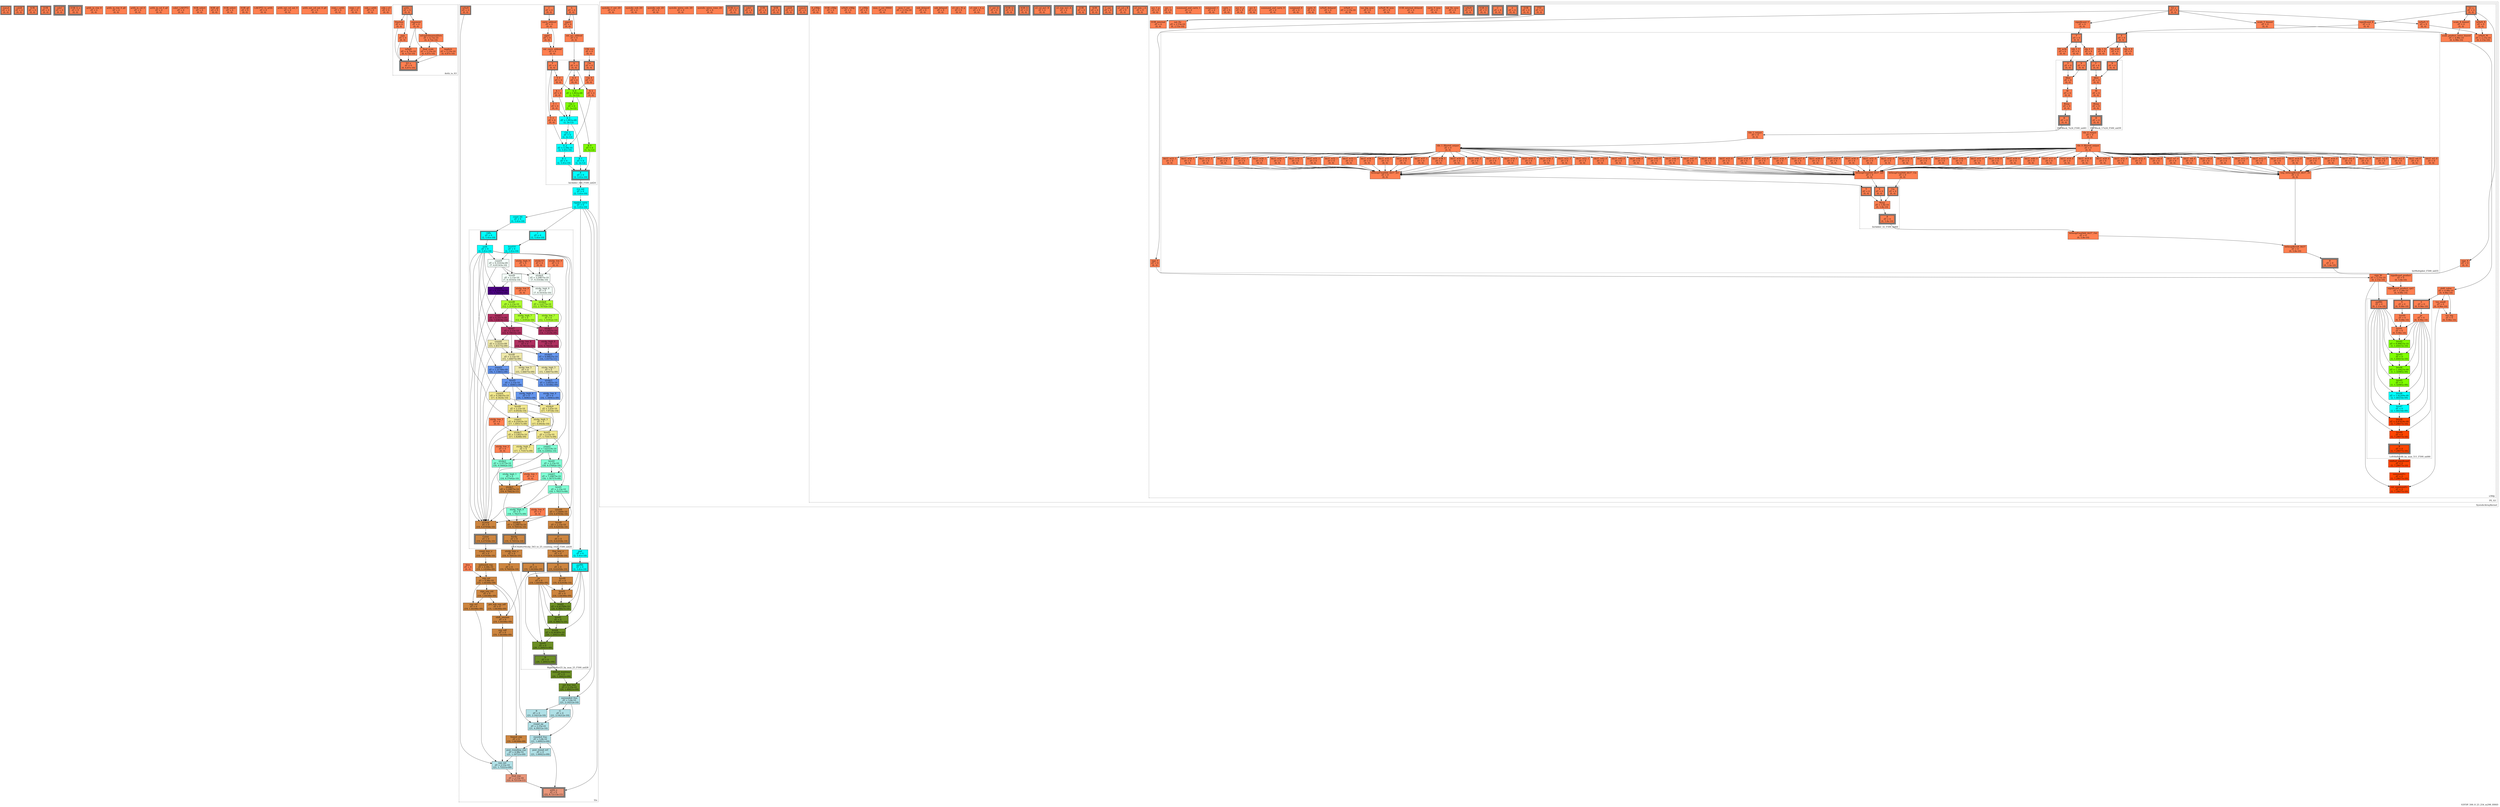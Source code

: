 digraph S3FDP_500_8_23_254_m298_HSSD
{
	//graph drawing options
	label=S3FDP_500_8_23_254_m298_HSSD;
	labelloc=bottom;
	labeljust=right;
	ratio=auto;
	nodesep=0.25;
	ranksep=0.5;

	//input/output signals of operator S3FDP_500_8_23_254_m298_HSSD
	rowsA__S3FDP_500_8_23_254_m298_HSSD [ label="rowsA\ndT = 0\n(0, 0)", shape=box, color=black, style="bold, filled", fillcolor=coral, peripheries=2 ];
	colsB__S3FDP_500_8_23_254_m298_HSSD [ label="colsB\ndT = 0\n(0, 0)", shape=box, color=black, style="bold, filled", fillcolor=coral, peripheries=2 ];
	SOB__S3FDP_500_8_23_254_m298_HSSD [ label="SOB\ndT = 0\n(0, 0)", shape=box, color=black, style="bold, filled", fillcolor=coral, peripheries=2 ];
	EOB__S3FDP_500_8_23_254_m298_HSSD [ label="EOB\ndT = 0\n(0, 0)", shape=box, color=black, style="bold, filled", fillcolor=coral, peripheries=2 ];
	colsC__S3FDP_500_8_23_254_m298_HSSD [ label="colsC\ndT = 0\n(0, 0)", shape=box, color=black, style="bold, filled", fillcolor=coral, peripheries=3 ];
	EOB_Q_o__S3FDP_500_8_23_254_m298_HSSD [ label="EOB_Q_o\ndT = 0\n(0, 0)", shape=box, color=black, style="bold, filled", fillcolor=coral, peripheries=3 ];
	{rank=same rowsA__S3FDP_500_8_23_254_m298_HSSD, colsB__S3FDP_500_8_23_254_m298_HSSD, SOB__S3FDP_500_8_23_254_m298_HSSD, EOB__S3FDP_500_8_23_254_m298_HSSD};
	{rank=same colsC__S3FDP_500_8_23_254_m298_HSSD, EOB_Q_o__S3FDP_500_8_23_254_m298_HSSD};
	//internal signals of operator S3FDP_500_8_23_254_m298_HSSD
	arith_in_row_0__S3FDP_500_8_23_254_m298_HSSD [ label="arith_in_row_0\ndT = 0\n(0, 0)", shape=box, color=black, style=filled, fillcolor=coral, peripheries=1 ];
	arith_in_row_0_q0__S3FDP_500_8_23_254_m298_HSSD [ label="arith_in_row_0_q0\ndT = 0\n(0, 0)", shape=box, color=black, style=filled, fillcolor=coral, peripheries=1 ];
	arith_in_col_0__S3FDP_500_8_23_254_m298_HSSD [ label="arith_in_col_0\ndT = 0\n(0, 0)", shape=box, color=black, style=filled, fillcolor=coral, peripheries=1 ];
	arith_in_col_0_q0__S3FDP_500_8_23_254_m298_HSSD [ label="arith_in_col_0_q0\ndT = 0\n(0, 0)", shape=box, color=black, style=filled, fillcolor=coral, peripheries=1 ];
	colsC_LAICPT2__S3FDP_500_8_23_254_m298_HSSD [ label="colsC_LAICPT2\ndT = 0\n(0, 0)", shape=box, color=black, style=filled, fillcolor=coral, peripheries=1 ];
	SOB_select__S3FDP_500_8_23_254_m298_HSSD [ label="SOB_select\ndT = 0\n(0, 0)", shape=box, color=black, style=filled, fillcolor=coral, peripheries=1 ];
	SOB_q0__S3FDP_500_8_23_254_m298_HSSD [ label="SOB_q0\ndT = 0\n(0, 0)", shape=box, color=black, style=filled, fillcolor=coral, peripheries=1 ];
	EOB_select__S3FDP_500_8_23_254_m298_HSSD [ label="EOB_select\ndT = 0\n(0, 0)", shape=box, color=black, style=filled, fillcolor=coral, peripheries=1 ];
	EOB_q0__S3FDP_500_8_23_254_m298_HSSD [ label="EOB_q0\ndT = 0\n(0, 0)", shape=box, color=black, style=filled, fillcolor=coral, peripheries=1 ];
	LAICPT2_to_arith__S3FDP_500_8_23_254_m298_HSSD [ label="LAICPT2_to_arith\ndT = 0\n(0, 0)", shape=box, color=black, style=filled, fillcolor=coral, peripheries=1 ];
	arith_out_col_out_0__S3FDP_500_8_23_254_m298_HSSD [ label="arith_out_col_out_0\ndT = 0\n(0, 0)", shape=box, color=black, style=filled, fillcolor=coral, peripheries=1 ];
	arith_out_col_out_0_q0__S3FDP_500_8_23_254_m298_HSSD [ label="arith_out_col_out_0_q0\ndT = 0\n(0, 0)", shape=box, color=black, style=filled, fillcolor=coral, peripheries=1 ];
	rows_i_arith__S3FDP_500_8_23_254_m298_HSSD [ label="rows_i_arith\ndT = 0\n(0, 0)", shape=box, color=black, style=filled, fillcolor=coral, peripheries=1 ];
	rows_i_s3__S3FDP_500_8_23_254_m298_HSSD [ label="rows_i_s3\ndT = 0\n(0, 0)", shape=box, color=black, style=filled, fillcolor=coral, peripheries=1 ];
	cols_j_arith__S3FDP_500_8_23_254_m298_HSSD [ label="cols_j_arith\ndT = 0\n(0, 0)", shape=box, color=black, style=filled, fillcolor=coral, peripheries=1 ];
	cols_j_s3__S3FDP_500_8_23_254_m298_HSSD [ label="cols_j_s3\ndT = 0\n(0, 0)", shape=box, color=black, style=filled, fillcolor=coral, peripheries=1 ];

	//subcomponents of operator S3FDP_500_8_23_254_m298_HSSD

	subgraph cluster_Arith_to_S3
	{
		//graph drawing options
		label=Arith_to_S3;
		labelloc=bottom;
		labeljust=right;
		style="bold, dotted";
		ratio=auto;
		nodesep=0.25;
		ranksep=0.5;

		//input/output signals of operator Arith_to_S3
		arith_i__Arith_to_S3 [ label="arith_i\ndT = 0\n(0, 0)", shape=box, color=black, style="bold, filled", fillcolor=coral, peripheries=2 ];
		S3_o__Arith_to_S3 [ label="S3_o\ndT = 0\n(0, 6.87e-10)", shape=box, color=black, style="bold, filled", fillcolor=coral, peripheries=3 ];
		{rank=same arith_i__Arith_to_S3};
		{rank=same S3_o__Arith_to_S3};
		//internal signals of operator Arith_to_S3
		sign__Arith_to_S3 [ label="sign\ndT = 0\n(0, 0)", shape=box, color=black, style=filled, fillcolor=coral, peripheries=1 ];
		exponent__Arith_to_S3 [ label="exponent\ndT = 0\n(0, 0)", shape=box, color=black, style=filled, fillcolor=coral, peripheries=1 ];
		fraction__Arith_to_S3 [ label="fraction\ndT = 0\n(0, 0)", shape=box, color=black, style=filled, fillcolor=coral, peripheries=1 ];
		isNaN__Arith_to_S3 [ label="isNaN\ndT = 4.72e-10\n(0, 4.72e-10)", shape=box, color=black, style=filled, fillcolor=coral, peripheries=1 ];
		isExpSubnormalZero__Arith_to_S3 [ label="isExpSubnormalZero\ndT = 4.72e-10\n(0, 4.72e-10)", shape=box, color=black, style=filled, fillcolor=coral, peripheries=1 ];
		implicit__Arith_to_S3 [ label="implicit\ndT = 2.15e-10\n(0, 6.87e-10)", shape=box, color=black, style=filled, fillcolor=coral, peripheries=1 ];
		final_scale__Arith_to_S3 [ label="final_scale\ndT = 2.15e-10\n(0, 6.87e-10)", shape=box, color=black, style=filled, fillcolor=coral, peripheries=1 ];

		//subcomponents of operator Arith_to_S3

		//input and internal signal connections of operator Arith_to_S3
		arith_i__Arith_to_S3 -> sign__Arith_to_S3 [ arrowhead=normal, arrowsize=1.0, arrowtail=normal, color=black, dir=forward  ];
		arith_i__Arith_to_S3 -> exponent__Arith_to_S3 [ arrowhead=normal, arrowsize=1.0, arrowtail=normal, color=black, dir=forward  ];
		arith_i__Arith_to_S3 -> fraction__Arith_to_S3 [ arrowhead=normal, arrowsize=1.0, arrowtail=normal, color=black, dir=forward  ];
		sign__Arith_to_S3 -> S3_o__Arith_to_S3 [ arrowhead=normal, arrowsize=1.0, arrowtail=normal, color=black, dir=forward  ];
		exponent__Arith_to_S3 -> isNaN__Arith_to_S3 [ arrowhead=normal, arrowsize=1.0, arrowtail=normal, color=black, dir=forward  ];
		exponent__Arith_to_S3 -> isExpSubnormalZero__Arith_to_S3 [ arrowhead=normal, arrowsize=1.0, arrowtail=normal, color=black, dir=forward  ];
		exponent__Arith_to_S3 -> final_scale__Arith_to_S3 [ arrowhead=normal, arrowsize=1.0, arrowtail=normal, color=black, dir=forward  ];
		fraction__Arith_to_S3 -> S3_o__Arith_to_S3 [ arrowhead=normal, arrowsize=1.0, arrowtail=normal, color=black, dir=forward  ];
		isNaN__Arith_to_S3 -> S3_o__Arith_to_S3 [ arrowhead=normal, arrowsize=1.0, arrowtail=normal, color=black, dir=forward  ];
		isExpSubnormalZero__Arith_to_S3 -> implicit__Arith_to_S3 [ arrowhead=normal, arrowsize=1.0, arrowtail=normal, color=black, dir=forward  ];
		isExpSubnormalZero__Arith_to_S3 -> final_scale__Arith_to_S3 [ arrowhead=normal, arrowsize=1.0, arrowtail=normal, color=black, dir=forward  ];
		implicit__Arith_to_S3 -> S3_o__Arith_to_S3 [ arrowhead=normal, arrowsize=1.0, arrowtail=normal, color=black, dir=forward  ];
		final_scale__Arith_to_S3 -> S3_o__Arith_to_S3 [ arrowhead=normal, arrowsize=1.0, arrowtail=normal, color=black, dir=forward  ];
	}

		//output signal connections of operator Arith_to_S3

	subgraph cluster_l2a
	{
		//graph drawing options
		label=l2a;
		labelloc=bottom;
		labeljust=right;
		style="bold, dotted";
		ratio=auto;
		nodesep=0.25;
		ranksep=0.5;

		//input/output signals of operator l2a
		A__l2a [ label="A\ndT = 0\n(0, 0)", shape=box, color=black, style="bold, filled", fillcolor=coral, peripheries=2 ];
		C__l2a [ label="C\ndT = 0\n(0, 0)", shape=box, color=black, style="bold, filled", fillcolor=coral, peripheries=2 ];
		isNaN__l2a [ label="isNaN\ndT = 0\n(0, 0)", shape=box, color=black, style="bold, filled", fillcolor=coral, peripheries=2 ];
		arith_o__l2a [ label="arith_o\ndT = 0\n(22, 8.72115e-11)", shape=box, color=black, style="bold, filled", fillcolor=darksalmon, peripheries=3 ];
		{rank=same A__l2a, C__l2a, isNaN__l2a};
		{rank=same arith_o__l2a};
		//internal signals of operator l2a
		carry_addend__l2a [ label="carry_addend\ndT = 0\n(0, 0)", shape=box, color=black, style=filled, fillcolor=coral, peripheries=1 ];
		signA__l2a [ label="signA\ndT = 0\n(0, 0)", shape=box, color=black, style=filled, fillcolor=coral, peripheries=1 ];
		signC__l2a [ label="signC\ndT = 0\n(0, 0)", shape=box, color=black, style=filled, fillcolor=coral, peripheries=1 ];
		ext_acc_addend__l2a [ label="ext_acc_addend\ndT = 0\n(0, 0)", shape=box, color=black, style=filled, fillcolor=coral, peripheries=1 ];
		ext_carry_addend__l2a [ label="ext_carry_addend\ndT = 0\n(0, 0)", shape=box, color=black, style=filled, fillcolor=coral, peripheries=1 ];
		CIN_rca__l2a [ label="CIN_rca\ndT = 0\n(0, 0)", shape=box, color=black, style=filled, fillcolor=coral, peripheries=1 ];
		rca_out__l2a [ label="rca_out\ndT = 0\n(2, 5.41e-10)", shape=box, color=black, style=filled, fillcolor=cyan, peripheries=1 ];
		rippled_carry__l2a [ label="rippled_carry\ndT = 0\n(2, 5.41e-10)", shape=box, color=black, style=filled, fillcolor=cyan, peripheries=1 ];
		count_bit__l2a [ label="count_bit\ndT = 0\n(2, 5.41e-10)", shape=box, color=black, style=filled, fillcolor=cyan, peripheries=1 ];
		count_lzoc_o__l2a [ label="count_lzoc_o\ndT = 0\n(19, 6.47058e-10)", shape=box, color=black, style=filled, fillcolor=peru, peripheries=1 ];
		frac_lzoc_o__l2a [ label="frac_lzoc_o\ndT = 0\n(19, 8.62058e-10)", shape=box, color=black, style=filled, fillcolor=peru, peripheries=1 ];
		sticky_lzoc_o__l2a [ label="sticky_lzoc_o\ndT = 0\n(19, 9.76933e-10)", shape=box, color=black, style=filled, fillcolor=peru, peripheries=1 ];
		unbiased_exp__l2a [ label="unbiased_exp\ndT = 4.98e-10\n(19, 1.14506e-09)", shape=box, color=black, style=filled, fillcolor=peru, peripheries=1 ];
		bias__l2a [ label="bias\ndT = 0\n(0, 0)", shape=box, color=black, style=filled, fillcolor=coral, peripheries=1 ];
		exp_ext__l2a [ label="exp_ext\ndT = 4.98e-10\n(19, 1.64306e-09)", shape=box, color=black, style=filled, fillcolor=peru, peripheries=1 ];
		sign_exp_ext__l2a [ label="sign_exp_ext\ndT = 0\n(19, 1.64306e-09)", shape=box, color=black, style=filled, fillcolor=peru, peripheries=1 ];
		exp_ovf__l2a [ label="exp_ovf\ndT = 0\n(19, 1.64306e-09)", shape=box, color=black, style=filled, fillcolor=peru, peripheries=1 ];
		pre_sub_exp_udf__l2a [ label="pre_sub_exp_udf\ndT = 0\n(19, 1.64306e-09)", shape=box, color=black, style=filled, fillcolor=peru, peripheries=1 ];
		pad__l2a [ label="pad\ndT = 0\n(2, 5.41e-10)", shape=box, color=black, style=filled, fillcolor=cyan, peripheries=1 ];
		shift_amount__l2a [ label="shift_amount\ndT = 0\n(19, 1.64306e-09)", shape=box, color=black, style=filled, fillcolor=peru, peripheries=1 ];
		shifted_mantissa__l2a [ label="shifted_mantissa\ndT = 0\n(20, 1.26921e-09)", shape=box, color=black, style=filled, fillcolor=olivedrab, peripheries=1 ];
		exp_udf__l2a [ label="exp_udf\ndT = 0\n(19, 1.64306e-09)", shape=box, color=black, style=filled, fillcolor=peru, peripheries=1 ];
		biased_exp__l2a [ label="biased_exp\ndT = 0\n(19, 1.64306e-09)", shape=box, color=black, style=filled, fillcolor=peru, peripheries=1 ];
		not_frac_lzoc__l2a [ label="not_frac_lzoc\ndT = 2.15e-10\n(20, 1.48421e-09)", shape=box, color=black, style=filled, fillcolor=olivedrab, peripheries=1 ];
		unrounded_frac__l2a [ label="unrounded_frac\ndT = 5.8e-10\n(21, 2.14212e-10)", shape=box, color=black, style=filled, fillcolor=powderblue, peripheries=1 ];
		G__l2a [ label="G\ndT = 0\n(21, 2.14212e-10)", shape=box, color=black, style=filled, fillcolor=powderblue, peripheries=1 ];
		R__l2a [ label="R\ndT = 0\n(21, 2.14212e-10)", shape=box, color=black, style=filled, fillcolor=powderblue, peripheries=1 ];
		S__l2a [ label="S\ndT = 0\n(19, 9.76933e-10)", shape=box, color=black, style=filled, fillcolor=peru, peripheries=1 ];
		round_up__l2a [ label="round_up\ndT = 2.15e-10\n(21, 4.29212e-10)", shape=box, color=black, style=filled, fillcolor=powderblue, peripheries=1 ];
		rounded_frac__l2a [ label="rounded_frac\ndT = 5.8e-10\n(21, 1.00921e-09)", shape=box, color=black, style=filled, fillcolor=powderblue, peripheries=1 ];
		post_round_ovf__l2a [ label="post_round_ovf\ndT = 0\n(21, 1.00921e-09)", shape=box, color=black, style=filled, fillcolor=powderblue, peripheries=1 ];
		post_rounding_exp__l2a [ label="post_rounding_exp\ndT = 4.98e-10\n(21, 1.50721e-09)", shape=box, color=black, style=filled, fillcolor=powderblue, peripheries=1 ];
		nan_out__l2a [ label="nan_out\ndT = 2.15e-10\n(21, 1.72221e-09)", shape=box, color=black, style=filled, fillcolor=powderblue, peripheries=1 ];
		final_exp__l2a [ label="final_exp\ndT = 2.15e-10\n(22, 8.72115e-11)", shape=box, color=black, style=filled, fillcolor=darksalmon, peripheries=1 ];

		//subcomponents of operator l2a

		subgraph cluster_IntAdder_564_F500_uid24
		{
			//graph drawing options
			label=IntAdder_564_F500_uid24;
			labelloc=bottom;
			labeljust=right;
			style="bold, dotted";
			ratio=auto;
			nodesep=0.25;
			ranksep=0.5;

			//input/output signals of operator IntAdder_564_F500_uid24
			X__IntAdder_564_F500_uid24 [ label="X\ndT = 0\n(0, 0)", shape=box, color=black, style="bold, filled", fillcolor=coral, peripheries=2 ];
			Y__IntAdder_564_F500_uid24 [ label="Y\ndT = 0\n(0, 0)", shape=box, color=black, style="bold, filled", fillcolor=coral, peripheries=2 ];
			Cin__IntAdder_564_F500_uid24 [ label="Cin\ndT = 0\n(0, 0)", shape=box, color=black, style="bold, filled", fillcolor=coral, peripheries=2 ];
			R__IntAdder_564_F500_uid24 [ label="R\ndT = 0\n(2, 5.41e-10)", shape=box, color=black, style="bold, filled", fillcolor=cyan, peripheries=3 ];
			{rank=same X__IntAdder_564_F500_uid24, Y__IntAdder_564_F500_uid24, Cin__IntAdder_564_F500_uid24};
			{rank=same R__IntAdder_564_F500_uid24};
			//internal signals of operator IntAdder_564_F500_uid24
			Cin_0__IntAdder_564_F500_uid24 [ label="Cin_0\ndT = 0\n(0, 0)", shape=box, color=black, style=filled, fillcolor=coral, peripheries=1 ];
			X_0__IntAdder_564_F500_uid24 [ label="X_0\ndT = 0\n(0, 0)", shape=box, color=black, style=filled, fillcolor=coral, peripheries=1 ];
			Y_0__IntAdder_564_F500_uid24 [ label="Y_0\ndT = 0\n(0, 0)", shape=box, color=black, style=filled, fillcolor=coral, peripheries=1 ];
			S_0__IntAdder_564_F500_uid24 [ label="S_0\ndT = 1.851e-09\n(1, 1e-12)", shape=box, color=black, style=filled, fillcolor=chartreuse, peripheries=1 ];
			R_0__IntAdder_564_F500_uid24 [ label="R_0\ndT = 0\n(1, 1e-12)", shape=box, color=black, style=filled, fillcolor=chartreuse, peripheries=1 ];
			Cin_1__IntAdder_564_F500_uid24 [ label="Cin_1\ndT = 0\n(1, 1e-12)", shape=box, color=black, style=filled, fillcolor=chartreuse, peripheries=1 ];
			X_1__IntAdder_564_F500_uid24 [ label="X_1\ndT = 0\n(0, 0)", shape=box, color=black, style=filled, fillcolor=coral, peripheries=1 ];
			Y_1__IntAdder_564_F500_uid24 [ label="Y_1\ndT = 0\n(0, 0)", shape=box, color=black, style=filled, fillcolor=coral, peripheries=1 ];
			S_1__IntAdder_564_F500_uid24 [ label="S_1\ndT = 1.851e-09\n(2, 2e-12)", shape=box, color=black, style=filled, fillcolor=cyan, peripheries=1 ];
			R_1__IntAdder_564_F500_uid24 [ label="R_1\ndT = 0\n(2, 2e-12)", shape=box, color=black, style=filled, fillcolor=cyan, peripheries=1 ];
			Cin_2__IntAdder_564_F500_uid24 [ label="Cin_2\ndT = 0\n(2, 2e-12)", shape=box, color=black, style=filled, fillcolor=cyan, peripheries=1 ];
			X_2__IntAdder_564_F500_uid24 [ label="X_2\ndT = 0\n(0, 0)", shape=box, color=black, style=filled, fillcolor=coral, peripheries=1 ];
			Y_2__IntAdder_564_F500_uid24 [ label="Y_2\ndT = 0\n(0, 0)", shape=box, color=black, style=filled, fillcolor=coral, peripheries=1 ];
			S_2__IntAdder_564_F500_uid24 [ label="S_2\ndT = 5.39e-10\n(2, 5.41e-10)", shape=box, color=black, style=filled, fillcolor=cyan, peripheries=1 ];
			R_2__IntAdder_564_F500_uid24 [ label="R_2\ndT = 0\n(2, 5.41e-10)", shape=box, color=black, style=filled, fillcolor=cyan, peripheries=1 ];

			//subcomponents of operator IntAdder_564_F500_uid24

			//input and internal signal connections of operator IntAdder_564_F500_uid24
			X__IntAdder_564_F500_uid24 -> X_0__IntAdder_564_F500_uid24 [ arrowhead=normal, arrowsize=1.0, arrowtail=normal, color=black, dir=forward  ];
			X__IntAdder_564_F500_uid24 -> X_1__IntAdder_564_F500_uid24 [ arrowhead=normal, arrowsize=1.0, arrowtail=normal, color=black, dir=forward  ];
			X__IntAdder_564_F500_uid24 -> X_2__IntAdder_564_F500_uid24 [ arrowhead=normal, arrowsize=1.0, arrowtail=normal, color=black, dir=forward  ];
			Y__IntAdder_564_F500_uid24 -> Y_0__IntAdder_564_F500_uid24 [ arrowhead=normal, arrowsize=1.0, arrowtail=normal, color=black, dir=forward  ];
			Y__IntAdder_564_F500_uid24 -> Y_1__IntAdder_564_F500_uid24 [ arrowhead=normal, arrowsize=1.0, arrowtail=normal, color=black, dir=forward  ];
			Y__IntAdder_564_F500_uid24 -> Y_2__IntAdder_564_F500_uid24 [ arrowhead=normal, arrowsize=1.0, arrowtail=normal, color=black, dir=forward  ];
			Cin__IntAdder_564_F500_uid24 -> Cin_0__IntAdder_564_F500_uid24 [ arrowhead=normal, arrowsize=1.0, arrowtail=normal, color=black, dir=forward  ];
			Cin_0__IntAdder_564_F500_uid24 -> S_0__IntAdder_564_F500_uid24 [ arrowhead=normal, arrowsize=1.0, arrowtail=normal, color=black, dir=forward  ];
			X_0__IntAdder_564_F500_uid24 -> S_0__IntAdder_564_F500_uid24 [ arrowhead=normal, arrowsize=1.0, arrowtail=normal, color=black, dir=forward  ];
			Y_0__IntAdder_564_F500_uid24 -> S_0__IntAdder_564_F500_uid24 [ arrowhead=normal, arrowsize=1.0, arrowtail=normal, color=black, dir=forward  ];
			S_0__IntAdder_564_F500_uid24 -> R_0__IntAdder_564_F500_uid24 [ arrowhead=normal, arrowsize=1.0, arrowtail=normal, color=black, dir=forward  ];
			S_0__IntAdder_564_F500_uid24 -> Cin_1__IntAdder_564_F500_uid24 [ arrowhead=normal, arrowsize=1.0, arrowtail=normal, color=black, dir=forward  ];
			R_0__IntAdder_564_F500_uid24 -> R__IntAdder_564_F500_uid24 [ arrowhead=normal, arrowsize=1.0, arrowtail=normal, color=black, dir=forward  ];
			Cin_1__IntAdder_564_F500_uid24 -> S_1__IntAdder_564_F500_uid24 [ arrowhead=normal, arrowsize=1.0, arrowtail=normal, color=black, dir=forward  ];
			X_1__IntAdder_564_F500_uid24 -> S_1__IntAdder_564_F500_uid24 [ arrowhead=normal, arrowsize=1.0, arrowtail=normal, color=black, dir=forward  ];
			Y_1__IntAdder_564_F500_uid24 -> S_1__IntAdder_564_F500_uid24 [ arrowhead=normal, arrowsize=1.0, arrowtail=normal, color=black, dir=forward  ];
			S_1__IntAdder_564_F500_uid24 -> R_1__IntAdder_564_F500_uid24 [ arrowhead=normal, arrowsize=1.0, arrowtail=normal, color=black, dir=forward  ];
			S_1__IntAdder_564_F500_uid24 -> Cin_2__IntAdder_564_F500_uid24 [ arrowhead=normal, arrowsize=1.0, arrowtail=normal, color=black, dir=forward  ];
			R_1__IntAdder_564_F500_uid24 -> R__IntAdder_564_F500_uid24 [ arrowhead=normal, arrowsize=1.0, arrowtail=normal, color=black, dir=forward  ];
			Cin_2__IntAdder_564_F500_uid24 -> S_2__IntAdder_564_F500_uid24 [ arrowhead=normal, arrowsize=1.0, arrowtail=normal, color=black, dir=forward  ];
			X_2__IntAdder_564_F500_uid24 -> S_2__IntAdder_564_F500_uid24 [ arrowhead=normal, arrowsize=1.0, arrowtail=normal, color=black, dir=forward  ];
			Y_2__IntAdder_564_F500_uid24 -> S_2__IntAdder_564_F500_uid24 [ arrowhead=normal, arrowsize=1.0, arrowtail=normal, color=black, dir=forward  ];
			S_2__IntAdder_564_F500_uid24 -> R_2__IntAdder_564_F500_uid24 [ arrowhead=normal, arrowsize=1.0, arrowtail=normal, color=black, dir=forward  ];
			R_2__IntAdder_564_F500_uid24 -> R__IntAdder_564_F500_uid24 [ arrowhead=normal, arrowsize=1.0, arrowtail=normal, color=black, dir=forward  ];
		}

			//output signal connections of operator IntAdder_564_F500_uid24
			R__IntAdder_564_F500_uid24 -> rca_out__l2a [ arrowhead=normal, arrowsize=1.0, arrowtail=normal, color=black, dir=forward  ];

		subgraph cluster_LZOCShifterSticky_563_to_25_counting_1024_F500_uid26
		{
			//graph drawing options
			label=LZOCShifterSticky_563_to_25_counting_1024_F500_uid26;
			labelloc=bottom;
			labeljust=right;
			style="bold, dotted";
			ratio=auto;
			nodesep=0.25;
			ranksep=0.5;

			//input/output signals of operator LZOCShifterSticky_563_to_25_counting_1024_F500_uid26
			I__LZOCShifterSticky_563_to_25_counting_1024_F500_uid26 [ label="I\ndT = 0\n(2, 5.41e-10)", shape=box, color=black, style="bold, filled", fillcolor=cyan, peripheries=2 ];
			OZb__LZOCShifterSticky_563_to_25_counting_1024_F500_uid26 [ label="OZb\ndT = 0\n(2, 5.41e-10)", shape=box, color=black, style="bold, filled", fillcolor=cyan, peripheries=2 ];
			Count__LZOCShifterSticky_563_to_25_counting_1024_F500_uid26 [ label="Count\ndT = 0\n(19, 6.47058e-10)", shape=box, color=black, style="bold, filled", fillcolor=peru, peripheries=3 ];
			O__LZOCShifterSticky_563_to_25_counting_1024_F500_uid26 [ label="O\ndT = 0\n(19, 8.62058e-10)", shape=box, color=black, style="bold, filled", fillcolor=peru, peripheries=3 ];
			Sticky__LZOCShifterSticky_563_to_25_counting_1024_F500_uid26 [ label="Sticky\ndT = 0\n(19, 9.76933e-10)", shape=box, color=black, style="bold, filled", fillcolor=peru, peripheries=3 ];
			{rank=same I__LZOCShifterSticky_563_to_25_counting_1024_F500_uid26, OZb__LZOCShifterSticky_563_to_25_counting_1024_F500_uid26};
			{rank=same Count__LZOCShifterSticky_563_to_25_counting_1024_F500_uid26, O__LZOCShifterSticky_563_to_25_counting_1024_F500_uid26, Sticky__LZOCShifterSticky_563_to_25_counting_1024_F500_uid26};
			//internal signals of operator LZOCShifterSticky_563_to_25_counting_1024_F500_uid26
			level10__LZOCShifterSticky_563_to_25_counting_1024_F500_uid26 [ label="level10\ndT = 0\n(2, 5.41e-10)", shape=box, color=black, style=filled, fillcolor=cyan, peripheries=1 ];
			sozb__LZOCShifterSticky_563_to_25_counting_1024_F500_uid26 [ label="sozb\ndT = 0\n(2, 5.41e-10)", shape=box, color=black, style=filled, fillcolor=cyan, peripheries=1 ];
			sticky10__LZOCShifterSticky_563_to_25_counting_1024_F500_uid26 [ label="sticky10\ndT = 0\n(0, 0)", shape=box, color=black, style=filled, fillcolor=coral, peripheries=1 ];
			count9__LZOCShifterSticky_563_to_25_counting_1024_F500_uid26 [ label="count9\ndT = 9.31016e-09\n(7, 6.01163e-10)", shape=box, color=black, style=filled, fillcolor=mintcream, peripheries=1 ];
			level9__LZOCShifterSticky_563_to_25_counting_1024_F500_uid26 [ label="level9\ndT = 2.15e-10\n(7, 8.16163e-10)", shape=box, color=black, style=filled, fillcolor=mintcream, peripheries=1 ];
			sticky_high_9__LZOCShifterSticky_563_to_25_counting_1024_F500_uid26 [ label="sticky_high_9\ndT = 0\n(0, 0)", shape=box, color=black, style=filled, fillcolor=coral, peripheries=1 ];
			sticky_low_9__LZOCShifterSticky_563_to_25_counting_1024_F500_uid26 [ label="sticky_low_9\ndT = 0\n(0, 0)", shape=box, color=black, style=filled, fillcolor=coral, peripheries=1 ];
			sticky9__LZOCShifterSticky_563_to_25_counting_1024_F500_uid26 [ label="sticky9\ndT = 3.29875e-10\n(7, 9.31038e-10)", shape=box, color=black, style=filled, fillcolor=mintcream, peripheries=1 ];
			count8__LZOCShifterSticky_563_to_25_counting_1024_F500_uid26 [ label="count8\ndT = 8.35079e-09\n(11, 1.76695e-09)", shape=box, color=black, style=filled, fillcolor=indigo, peripheries=1 ];
			level8__LZOCShifterSticky_563_to_25_counting_1024_F500_uid26 [ label="level8\ndT = 2.15e-10\n(12, 1.31952e-10)", shape=box, color=black, style=filled, fillcolor=greenyellow, peripheries=1 ];
			sticky_high_8__LZOCShifterSticky_563_to_25_counting_1024_F500_uid26 [ label="sticky_high_8\ndT = 0\n(7, 8.16163e-10)", shape=box, color=black, style=filled, fillcolor=mintcream, peripheries=1 ];
			sticky_low_8__LZOCShifterSticky_563_to_25_counting_1024_F500_uid26 [ label="sticky_low_8\ndT = 0\n(0, 0)", shape=box, color=black, style=filled, fillcolor=coral, peripheries=1 ];
			sticky8__LZOCShifterSticky_563_to_25_counting_1024_F500_uid26 [ label="sticky8\ndT = 3.6175e-10\n(12, 2.78702e-10)", shape=box, color=black, style=filled, fillcolor=greenyellow, peripheries=1 ];
			count7__LZOCShifterSticky_563_to_25_counting_1024_F500_uid26 [ label="count7\ndT = 4.3317e-09\n(14, 7.63654e-10)", shape=box, color=black, style=filled, fillcolor=maroon, peripheries=1 ];
			level7__LZOCShifterSticky_563_to_25_counting_1024_F500_uid26 [ label="level7\ndT = 2.15e-10\n(14, 9.78654e-10)", shape=box, color=black, style=filled, fillcolor=maroon, peripheries=1 ];
			sticky_high_7__LZOCShifterSticky_563_to_25_counting_1024_F500_uid26 [ label="sticky_high_7\ndT = 0\n(12, 1.31952e-10)", shape=box, color=black, style=filled, fillcolor=greenyellow, peripheries=1 ];
			sticky_low_7__LZOCShifterSticky_563_to_25_counting_1024_F500_uid26 [ label="sticky_low_7\ndT = 0\n(12, 1.31952e-10)", shape=box, color=black, style=filled, fillcolor=greenyellow, peripheries=1 ];
			sticky7__LZOCShifterSticky_563_to_25_counting_1024_F500_uid26 [ label="sticky7\ndT = 4.8925e-10\n(14, 1.2529e-09)", shape=box, color=black, style=filled, fillcolor=maroon, peripheries=1 ];
			count6__LZOCShifterSticky_563_to_25_counting_1024_F500_uid26 [ label="count6\ndT = 2.3231e-09\n(15, 1.45175e-09)", shape=box, color=black, style=filled, fillcolor=palegoldenrod, peripheries=1 ];
			level6__LZOCShifterSticky_563_to_25_counting_1024_F500_uid26 [ label="level6\ndT = 2.15e-10\n(15, 1.66675e-09)", shape=box, color=black, style=filled, fillcolor=palegoldenrod, peripheries=1 ];
			sticky_high_6__LZOCShifterSticky_563_to_25_counting_1024_F500_uid26 [ label="sticky_high_6\ndT = 0\n(14, 9.78654e-10)", shape=box, color=black, style=filled, fillcolor=maroon, peripheries=1 ];
			sticky_low_6__LZOCShifterSticky_563_to_25_counting_1024_F500_uid26 [ label="sticky_low_6\ndT = 0\n(14, 9.78654e-10)", shape=box, color=black, style=filled, fillcolor=maroon, peripheries=1 ];
			sticky6__LZOCShifterSticky_563_to_25_counting_1024_F500_uid26 [ label="sticky6\ndT = 4.08625e-10\n(16, 1.0375e-11)", shape=box, color=black, style=filled, fillcolor=cornflowerblue, peripheries=1 ];
			count5__LZOCShifterSticky_563_to_25_counting_1024_F500_uid26 [ label="count5\ndT = 1.31786e-09\n(16, 1.13461e-09)", shape=box, color=black, style=filled, fillcolor=cornflowerblue, peripheries=1 ];
			level5__LZOCShifterSticky_563_to_25_counting_1024_F500_uid26 [ label="level5\ndT = 2.15e-10\n(16, 1.34961e-09)", shape=box, color=black, style=filled, fillcolor=cornflowerblue, peripheries=1 ];
			sticky_high_5__LZOCShifterSticky_563_to_25_counting_1024_F500_uid26 [ label="sticky_high_5\ndT = 0\n(15, 1.66675e-09)", shape=box, color=black, style=filled, fillcolor=palegoldenrod, peripheries=1 ];
			sticky_low_5__LZOCShifterSticky_563_to_25_counting_1024_F500_uid26 [ label="sticky_low_5\ndT = 0\n(15, 1.66675e-09)", shape=box, color=black, style=filled, fillcolor=palegoldenrod, peripheries=1 ];
			sticky5__LZOCShifterSticky_563_to_25_counting_1024_F500_uid26 [ label="sticky5\ndT = 3.6925e-10\n(16, 1.50386e-09)", shape=box, color=black, style=filled, fillcolor=cornflowerblue, peripheries=1 ];
			count4__LZOCShifterSticky_563_to_25_counting_1024_F500_uid26 [ label="count4\ndT = 9.54635e-10\n(17, 4.5424e-10)", shape=box, color=black, style=filled, fillcolor=khaki, peripheries=1 ];
			level4__LZOCShifterSticky_563_to_25_counting_1024_F500_uid26 [ label="level4\ndT = 2.15e-10\n(17, 6.6924e-10)", shape=box, color=black, style=filled, fillcolor=khaki, peripheries=1 ];
			sticky_high_4__LZOCShifterSticky_563_to_25_counting_1024_F500_uid26 [ label="sticky_high_4\ndT = 0\n(16, 1.34961e-09)", shape=box, color=black, style=filled, fillcolor=cornflowerblue, peripheries=1 ];
			sticky_low_4__LZOCShifterSticky_563_to_25_counting_1024_F500_uid26 [ label="sticky_low_4\ndT = 0\n(16, 1.34961e-09)", shape=box, color=black, style=filled, fillcolor=cornflowerblue, peripheries=1 ];
			sticky4__LZOCShifterSticky_563_to_25_counting_1024_F500_uid26 [ label="sticky4\ndT = 3.43e-10\n(17, 7.9724e-10)", shape=box, color=black, style=filled, fillcolor=khaki, peripheries=1 ];
			count3__LZOCShifterSticky_563_to_25_counting_1024_F500_uid26 [ label="count3\ndT = 8.25933e-10\n(17, 1.49517e-09)", shape=box, color=black, style=filled, fillcolor=khaki, peripheries=1 ];
			level3__LZOCShifterSticky_563_to_25_counting_1024_F500_uid26 [ label="level3\ndT = 2.15e-10\n(17, 1.71017e-09)", shape=box, color=black, style=filled, fillcolor=khaki, peripheries=1 ];
			sticky_high_3__LZOCShifterSticky_563_to_25_counting_1024_F500_uid26 [ label="sticky_high_3\ndT = 0\n(17, 6.6924e-10)", shape=box, color=black, style=filled, fillcolor=khaki, peripheries=1 ];
			sticky_low_3__LZOCShifterSticky_563_to_25_counting_1024_F500_uid26 [ label="sticky_low_3\ndT = 0\n(0, 0)", shape=box, color=black, style=filled, fillcolor=coral, peripheries=1 ];
			sticky3__LZOCShifterSticky_563_to_25_counting_1024_F500_uid26 [ label="sticky3\ndT = 3.33625e-10\n(17, 1.8288e-09)", shape=box, color=black, style=filled, fillcolor=khaki, peripheries=1 ];
			count2__LZOCShifterSticky_563_to_25_counting_1024_F500_uid26 [ label="count2\ndT = 7.62519e-10\n(18, 6.22692e-10)", shape=box, color=black, style=filled, fillcolor=aquamarine, peripheries=1 ];
			level2__LZOCShifterSticky_563_to_25_counting_1024_F500_uid26 [ label="level2\ndT = 2.15e-10\n(18, 8.37692e-10)", shape=box, color=black, style=filled, fillcolor=aquamarine, peripheries=1 ];
			sticky_high_2__LZOCShifterSticky_563_to_25_counting_1024_F500_uid26 [ label="sticky_high_2\ndT = 0\n(17, 1.71017e-09)", shape=box, color=black, style=filled, fillcolor=khaki, peripheries=1 ];
			sticky_low_2__LZOCShifterSticky_563_to_25_counting_1024_F500_uid26 [ label="sticky_low_2\ndT = 0\n(0, 0)", shape=box, color=black, style=filled, fillcolor=coral, peripheries=1 ];
			sticky2__LZOCShifterSticky_563_to_25_counting_1024_F500_uid26 [ label="sticky2\ndT = 3.3175e-10\n(18, 9.54442e-10)", shape=box, color=black, style=filled, fillcolor=aquamarine, peripheries=1 ];
			count1__LZOCShifterSticky_563_to_25_counting_1024_F500_uid26 [ label="count1\ndT = 7.29875e-10\n(18, 1.56757e-09)", shape=box, color=black, style=filled, fillcolor=aquamarine, peripheries=1 ];
			level1__LZOCShifterSticky_563_to_25_counting_1024_F500_uid26 [ label="level1\ndT = 2.15e-10\n(18, 1.78257e-09)", shape=box, color=black, style=filled, fillcolor=aquamarine, peripheries=1 ];
			sticky_high_1__LZOCShifterSticky_563_to_25_counting_1024_F500_uid26 [ label="sticky_high_1\ndT = 0\n(18, 8.37692e-10)", shape=box, color=black, style=filled, fillcolor=aquamarine, peripheries=1 ];
			sticky_low_1__LZOCShifterSticky_563_to_25_counting_1024_F500_uid26 [ label="sticky_low_1\ndT = 0\n(0, 0)", shape=box, color=black, style=filled, fillcolor=coral, peripheries=1 ];
			sticky1__LZOCShifterSticky_563_to_25_counting_1024_F500_uid26 [ label="sticky1\ndT = 3.29875e-10\n(19, 4.74423e-11)", shape=box, color=black, style=filled, fillcolor=peru, peripheries=1 ];
			count0__LZOCShifterSticky_563_to_25_counting_1024_F500_uid26 [ label="count0\ndT = 7.1449e-10\n(19, 6.47058e-10)", shape=box, color=black, style=filled, fillcolor=peru, peripheries=1 ];
			level0__LZOCShifterSticky_563_to_25_counting_1024_F500_uid26 [ label="level0\ndT = 2.15e-10\n(19, 8.62058e-10)", shape=box, color=black, style=filled, fillcolor=peru, peripheries=1 ];
			sticky_high_0__LZOCShifterSticky_563_to_25_counting_1024_F500_uid26 [ label="sticky_high_0\ndT = 0\n(18, 1.78257e-09)", shape=box, color=black, style=filled, fillcolor=aquamarine, peripheries=1 ];
			sticky_low_0__LZOCShifterSticky_563_to_25_counting_1024_F500_uid26 [ label="sticky_low_0\ndT = 0\n(0, 0)", shape=box, color=black, style=filled, fillcolor=coral, peripheries=1 ];
			sticky0__LZOCShifterSticky_563_to_25_counting_1024_F500_uid26 [ label="sticky0\ndT = 3.29875e-10\n(19, 9.76933e-10)", shape=box, color=black, style=filled, fillcolor=peru, peripheries=1 ];
			sCount__LZOCShifterSticky_563_to_25_counting_1024_F500_uid26 [ label="sCount\ndT = 0\n(19, 6.47058e-10)", shape=box, color=black, style=filled, fillcolor=peru, peripheries=1 ];

			//subcomponents of operator LZOCShifterSticky_563_to_25_counting_1024_F500_uid26

			//input and internal signal connections of operator LZOCShifterSticky_563_to_25_counting_1024_F500_uid26
			I__LZOCShifterSticky_563_to_25_counting_1024_F500_uid26 -> level10__LZOCShifterSticky_563_to_25_counting_1024_F500_uid26 [ arrowhead=normal, arrowsize=1.0, arrowtail=normal, color=black, dir=forward  ];
			OZb__LZOCShifterSticky_563_to_25_counting_1024_F500_uid26 -> sozb__LZOCShifterSticky_563_to_25_counting_1024_F500_uid26 [ arrowhead=normal, arrowsize=1.0, arrowtail=normal, color=black, dir=forward  ];
			level10__LZOCShifterSticky_563_to_25_counting_1024_F500_uid26 -> count9__LZOCShifterSticky_563_to_25_counting_1024_F500_uid26 [ arrowhead=normal, arrowsize=1.0, arrowtail=normal, color=black, dir=forward  ];
			level10__LZOCShifterSticky_563_to_25_counting_1024_F500_uid26 -> level9__LZOCShifterSticky_563_to_25_counting_1024_F500_uid26 [ arrowhead=normal, arrowsize=1.0, arrowtail=normal, color=black, dir=forward  ];
			sozb__LZOCShifterSticky_563_to_25_counting_1024_F500_uid26 -> count9__LZOCShifterSticky_563_to_25_counting_1024_F500_uid26 [ arrowhead=normal, arrowsize=1.0, arrowtail=normal, color=black, dir=forward  ];
			sozb__LZOCShifterSticky_563_to_25_counting_1024_F500_uid26 -> count8__LZOCShifterSticky_563_to_25_counting_1024_F500_uid26 [ arrowhead=normal, arrowsize=1.0, arrowtail=normal, color=black, dir=forward  ];
			sozb__LZOCShifterSticky_563_to_25_counting_1024_F500_uid26 -> count7__LZOCShifterSticky_563_to_25_counting_1024_F500_uid26 [ arrowhead=normal, arrowsize=1.0, arrowtail=normal, color=black, dir=forward  ];
			sozb__LZOCShifterSticky_563_to_25_counting_1024_F500_uid26 -> count6__LZOCShifterSticky_563_to_25_counting_1024_F500_uid26 [ arrowhead=normal, arrowsize=1.0, arrowtail=normal, color=black, dir=forward  ];
			sozb__LZOCShifterSticky_563_to_25_counting_1024_F500_uid26 -> count5__LZOCShifterSticky_563_to_25_counting_1024_F500_uid26 [ arrowhead=normal, arrowsize=1.0, arrowtail=normal, color=black, dir=forward  ];
			sozb__LZOCShifterSticky_563_to_25_counting_1024_F500_uid26 -> count4__LZOCShifterSticky_563_to_25_counting_1024_F500_uid26 [ arrowhead=normal, arrowsize=1.0, arrowtail=normal, color=black, dir=forward  ];
			sozb__LZOCShifterSticky_563_to_25_counting_1024_F500_uid26 -> count3__LZOCShifterSticky_563_to_25_counting_1024_F500_uid26 [ arrowhead=normal, arrowsize=1.0, arrowtail=normal, color=black, dir=forward  ];
			sozb__LZOCShifterSticky_563_to_25_counting_1024_F500_uid26 -> count2__LZOCShifterSticky_563_to_25_counting_1024_F500_uid26 [ arrowhead=normal, arrowsize=1.0, arrowtail=normal, color=black, dir=forward  ];
			sozb__LZOCShifterSticky_563_to_25_counting_1024_F500_uid26 -> count1__LZOCShifterSticky_563_to_25_counting_1024_F500_uid26 [ arrowhead=normal, arrowsize=1.0, arrowtail=normal, color=black, dir=forward  ];
			sozb__LZOCShifterSticky_563_to_25_counting_1024_F500_uid26 -> count0__LZOCShifterSticky_563_to_25_counting_1024_F500_uid26 [ arrowhead=normal, arrowsize=1.0, arrowtail=normal, color=black, dir=forward  ];
			sticky10__LZOCShifterSticky_563_to_25_counting_1024_F500_uid26 -> sticky9__LZOCShifterSticky_563_to_25_counting_1024_F500_uid26 [ arrowhead=normal, arrowsize=1.0, arrowtail=normal, color=black, dir=forward  ];
			count9__LZOCShifterSticky_563_to_25_counting_1024_F500_uid26 -> level9__LZOCShifterSticky_563_to_25_counting_1024_F500_uid26 [ arrowhead=normal, arrowsize=1.0, arrowtail=normal, color=black, dir=forward  ];
			count9__LZOCShifterSticky_563_to_25_counting_1024_F500_uid26 -> sticky9__LZOCShifterSticky_563_to_25_counting_1024_F500_uid26 [ arrowhead=normal, arrowsize=1.0, arrowtail=normal, color=black, dir=forward  ];
			count9__LZOCShifterSticky_563_to_25_counting_1024_F500_uid26 -> sCount__LZOCShifterSticky_563_to_25_counting_1024_F500_uid26 [ arrowhead=normal, arrowsize=1.0, arrowtail=normal, color=black, dir=forward  ];
			level9__LZOCShifterSticky_563_to_25_counting_1024_F500_uid26 -> count8__LZOCShifterSticky_563_to_25_counting_1024_F500_uid26 [ arrowhead=normal, arrowsize=1.0, arrowtail=normal, color=black, dir=forward  ];
			level9__LZOCShifterSticky_563_to_25_counting_1024_F500_uid26 -> level8__LZOCShifterSticky_563_to_25_counting_1024_F500_uid26 [ arrowhead=normal, arrowsize=1.0, arrowtail=normal, color=black, dir=forward  ];
			level9__LZOCShifterSticky_563_to_25_counting_1024_F500_uid26 -> sticky_high_8__LZOCShifterSticky_563_to_25_counting_1024_F500_uid26 [ arrowhead=normal, arrowsize=1.0, arrowtail=normal, color=black, dir=forward  ];
			sticky_high_9__LZOCShifterSticky_563_to_25_counting_1024_F500_uid26 -> sticky9__LZOCShifterSticky_563_to_25_counting_1024_F500_uid26 [ arrowhead=normal, arrowsize=1.0, arrowtail=normal, color=black, dir=forward  ];
			sticky_low_9__LZOCShifterSticky_563_to_25_counting_1024_F500_uid26 -> sticky9__LZOCShifterSticky_563_to_25_counting_1024_F500_uid26 [ arrowhead=normal, arrowsize=1.0, arrowtail=normal, color=black, dir=forward  ];
			sticky9__LZOCShifterSticky_563_to_25_counting_1024_F500_uid26 -> sticky8__LZOCShifterSticky_563_to_25_counting_1024_F500_uid26 [ arrowhead=normal, arrowsize=1.0, arrowtail=normal, color=black, dir=forward  ];
			count8__LZOCShifterSticky_563_to_25_counting_1024_F500_uid26 -> level8__LZOCShifterSticky_563_to_25_counting_1024_F500_uid26 [ arrowhead=normal, arrowsize=1.0, arrowtail=normal, color=black, dir=forward  ];
			count8__LZOCShifterSticky_563_to_25_counting_1024_F500_uid26 -> sticky8__LZOCShifterSticky_563_to_25_counting_1024_F500_uid26 [ arrowhead=normal, arrowsize=1.0, arrowtail=normal, color=black, dir=forward  ];
			count8__LZOCShifterSticky_563_to_25_counting_1024_F500_uid26 -> sCount__LZOCShifterSticky_563_to_25_counting_1024_F500_uid26 [ arrowhead=normal, arrowsize=1.0, arrowtail=normal, color=black, dir=forward  ];
			level8__LZOCShifterSticky_563_to_25_counting_1024_F500_uid26 -> count7__LZOCShifterSticky_563_to_25_counting_1024_F500_uid26 [ arrowhead=normal, arrowsize=1.0, arrowtail=normal, color=black, dir=forward  ];
			level8__LZOCShifterSticky_563_to_25_counting_1024_F500_uid26 -> level7__LZOCShifterSticky_563_to_25_counting_1024_F500_uid26 [ arrowhead=normal, arrowsize=1.0, arrowtail=normal, color=black, dir=forward  ];
			level8__LZOCShifterSticky_563_to_25_counting_1024_F500_uid26 -> sticky_high_7__LZOCShifterSticky_563_to_25_counting_1024_F500_uid26 [ arrowhead=normal, arrowsize=1.0, arrowtail=normal, color=black, dir=forward  ];
			level8__LZOCShifterSticky_563_to_25_counting_1024_F500_uid26 -> sticky_low_7__LZOCShifterSticky_563_to_25_counting_1024_F500_uid26 [ arrowhead=normal, arrowsize=1.0, arrowtail=normal, color=black, dir=forward  ];
			sticky_high_8__LZOCShifterSticky_563_to_25_counting_1024_F500_uid26 -> sticky8__LZOCShifterSticky_563_to_25_counting_1024_F500_uid26 [ arrowhead=normal, arrowsize=1.0, arrowtail=normal, color=black, dir=forward  ];
			sticky_low_8__LZOCShifterSticky_563_to_25_counting_1024_F500_uid26 -> sticky8__LZOCShifterSticky_563_to_25_counting_1024_F500_uid26 [ arrowhead=normal, arrowsize=1.0, arrowtail=normal, color=black, dir=forward  ];
			sticky8__LZOCShifterSticky_563_to_25_counting_1024_F500_uid26 -> sticky7__LZOCShifterSticky_563_to_25_counting_1024_F500_uid26 [ arrowhead=normal, arrowsize=1.0, arrowtail=normal, color=black, dir=forward  ];
			count7__LZOCShifterSticky_563_to_25_counting_1024_F500_uid26 -> level7__LZOCShifterSticky_563_to_25_counting_1024_F500_uid26 [ arrowhead=normal, arrowsize=1.0, arrowtail=normal, color=black, dir=forward  ];
			count7__LZOCShifterSticky_563_to_25_counting_1024_F500_uid26 -> sticky7__LZOCShifterSticky_563_to_25_counting_1024_F500_uid26 [ arrowhead=normal, arrowsize=1.0, arrowtail=normal, color=black, dir=forward  ];
			count7__LZOCShifterSticky_563_to_25_counting_1024_F500_uid26 -> sCount__LZOCShifterSticky_563_to_25_counting_1024_F500_uid26 [ arrowhead=normal, arrowsize=1.0, arrowtail=normal, color=black, dir=forward  ];
			level7__LZOCShifterSticky_563_to_25_counting_1024_F500_uid26 -> count6__LZOCShifterSticky_563_to_25_counting_1024_F500_uid26 [ arrowhead=normal, arrowsize=1.0, arrowtail=normal, color=black, dir=forward  ];
			level7__LZOCShifterSticky_563_to_25_counting_1024_F500_uid26 -> level6__LZOCShifterSticky_563_to_25_counting_1024_F500_uid26 [ arrowhead=normal, arrowsize=1.0, arrowtail=normal, color=black, dir=forward  ];
			level7__LZOCShifterSticky_563_to_25_counting_1024_F500_uid26 -> sticky_high_6__LZOCShifterSticky_563_to_25_counting_1024_F500_uid26 [ arrowhead=normal, arrowsize=1.0, arrowtail=normal, color=black, dir=forward  ];
			level7__LZOCShifterSticky_563_to_25_counting_1024_F500_uid26 -> sticky_low_6__LZOCShifterSticky_563_to_25_counting_1024_F500_uid26 [ arrowhead=normal, arrowsize=1.0, arrowtail=normal, color=black, dir=forward  ];
			sticky_high_7__LZOCShifterSticky_563_to_25_counting_1024_F500_uid26 -> sticky7__LZOCShifterSticky_563_to_25_counting_1024_F500_uid26 [ arrowhead=normal, arrowsize=1.0, arrowtail=normal, color=black, dir=forward  ];
			sticky_low_7__LZOCShifterSticky_563_to_25_counting_1024_F500_uid26 -> sticky7__LZOCShifterSticky_563_to_25_counting_1024_F500_uid26 [ arrowhead=normal, arrowsize=1.0, arrowtail=normal, color=black, dir=forward  ];
			sticky7__LZOCShifterSticky_563_to_25_counting_1024_F500_uid26 -> sticky6__LZOCShifterSticky_563_to_25_counting_1024_F500_uid26 [ arrowhead=normal, arrowsize=1.0, arrowtail=normal, color=black, dir=forward  ];
			count6__LZOCShifterSticky_563_to_25_counting_1024_F500_uid26 -> level6__LZOCShifterSticky_563_to_25_counting_1024_F500_uid26 [ arrowhead=normal, arrowsize=1.0, arrowtail=normal, color=black, dir=forward  ];
			count6__LZOCShifterSticky_563_to_25_counting_1024_F500_uid26 -> sticky6__LZOCShifterSticky_563_to_25_counting_1024_F500_uid26 [ arrowhead=normal, arrowsize=1.0, arrowtail=normal, color=black, dir=forward  ];
			count6__LZOCShifterSticky_563_to_25_counting_1024_F500_uid26 -> sCount__LZOCShifterSticky_563_to_25_counting_1024_F500_uid26 [ arrowhead=normal, arrowsize=1.0, arrowtail=normal, color=black, dir=forward  ];
			level6__LZOCShifterSticky_563_to_25_counting_1024_F500_uid26 -> count5__LZOCShifterSticky_563_to_25_counting_1024_F500_uid26 [ arrowhead=normal, arrowsize=1.0, arrowtail=normal, color=black, dir=forward  ];
			level6__LZOCShifterSticky_563_to_25_counting_1024_F500_uid26 -> level5__LZOCShifterSticky_563_to_25_counting_1024_F500_uid26 [ arrowhead=normal, arrowsize=1.0, arrowtail=normal, color=black, dir=forward  ];
			level6__LZOCShifterSticky_563_to_25_counting_1024_F500_uid26 -> sticky_high_5__LZOCShifterSticky_563_to_25_counting_1024_F500_uid26 [ arrowhead=normal, arrowsize=1.0, arrowtail=normal, color=black, dir=forward  ];
			level6__LZOCShifterSticky_563_to_25_counting_1024_F500_uid26 -> sticky_low_5__LZOCShifterSticky_563_to_25_counting_1024_F500_uid26 [ arrowhead=normal, arrowsize=1.0, arrowtail=normal, color=black, dir=forward  ];
			sticky_high_6__LZOCShifterSticky_563_to_25_counting_1024_F500_uid26 -> sticky6__LZOCShifterSticky_563_to_25_counting_1024_F500_uid26 [ arrowhead=normal, arrowsize=1.0, arrowtail=normal, color=black, dir=forward  ];
			sticky_low_6__LZOCShifterSticky_563_to_25_counting_1024_F500_uid26 -> sticky6__LZOCShifterSticky_563_to_25_counting_1024_F500_uid26 [ arrowhead=normal, arrowsize=1.0, arrowtail=normal, color=black, dir=forward  ];
			sticky6__LZOCShifterSticky_563_to_25_counting_1024_F500_uid26 -> sticky5__LZOCShifterSticky_563_to_25_counting_1024_F500_uid26 [ arrowhead=normal, arrowsize=1.0, arrowtail=normal, color=black, dir=forward  ];
			count5__LZOCShifterSticky_563_to_25_counting_1024_F500_uid26 -> level5__LZOCShifterSticky_563_to_25_counting_1024_F500_uid26 [ arrowhead=normal, arrowsize=1.0, arrowtail=normal, color=black, dir=forward  ];
			count5__LZOCShifterSticky_563_to_25_counting_1024_F500_uid26 -> sticky5__LZOCShifterSticky_563_to_25_counting_1024_F500_uid26 [ arrowhead=normal, arrowsize=1.0, arrowtail=normal, color=black, dir=forward  ];
			count5__LZOCShifterSticky_563_to_25_counting_1024_F500_uid26 -> sCount__LZOCShifterSticky_563_to_25_counting_1024_F500_uid26 [ arrowhead=normal, arrowsize=1.0, arrowtail=normal, color=black, dir=forward  ];
			level5__LZOCShifterSticky_563_to_25_counting_1024_F500_uid26 -> count4__LZOCShifterSticky_563_to_25_counting_1024_F500_uid26 [ arrowhead=normal, arrowsize=1.0, arrowtail=normal, color=black, dir=forward  ];
			level5__LZOCShifterSticky_563_to_25_counting_1024_F500_uid26 -> level4__LZOCShifterSticky_563_to_25_counting_1024_F500_uid26 [ arrowhead=normal, arrowsize=1.0, arrowtail=normal, color=black, dir=forward  ];
			level5__LZOCShifterSticky_563_to_25_counting_1024_F500_uid26 -> sticky_high_4__LZOCShifterSticky_563_to_25_counting_1024_F500_uid26 [ arrowhead=normal, arrowsize=1.0, arrowtail=normal, color=black, dir=forward  ];
			level5__LZOCShifterSticky_563_to_25_counting_1024_F500_uid26 -> sticky_low_4__LZOCShifterSticky_563_to_25_counting_1024_F500_uid26 [ arrowhead=normal, arrowsize=1.0, arrowtail=normal, color=black, dir=forward  ];
			sticky_high_5__LZOCShifterSticky_563_to_25_counting_1024_F500_uid26 -> sticky5__LZOCShifterSticky_563_to_25_counting_1024_F500_uid26 [ arrowhead=normal, arrowsize=1.0, arrowtail=normal, color=black, dir=forward  ];
			sticky_low_5__LZOCShifterSticky_563_to_25_counting_1024_F500_uid26 -> sticky5__LZOCShifterSticky_563_to_25_counting_1024_F500_uid26 [ arrowhead=normal, arrowsize=1.0, arrowtail=normal, color=black, dir=forward  ];
			sticky5__LZOCShifterSticky_563_to_25_counting_1024_F500_uid26 -> sticky4__LZOCShifterSticky_563_to_25_counting_1024_F500_uid26 [ arrowhead=normal, arrowsize=1.0, arrowtail=normal, color=black, dir=forward  ];
			count4__LZOCShifterSticky_563_to_25_counting_1024_F500_uid26 -> level4__LZOCShifterSticky_563_to_25_counting_1024_F500_uid26 [ arrowhead=normal, arrowsize=1.0, arrowtail=normal, color=black, dir=forward  ];
			count4__LZOCShifterSticky_563_to_25_counting_1024_F500_uid26 -> sticky4__LZOCShifterSticky_563_to_25_counting_1024_F500_uid26 [ arrowhead=normal, arrowsize=1.0, arrowtail=normal, color=black, dir=forward  ];
			count4__LZOCShifterSticky_563_to_25_counting_1024_F500_uid26 -> sCount__LZOCShifterSticky_563_to_25_counting_1024_F500_uid26 [ arrowhead=normal, arrowsize=1.0, arrowtail=normal, color=black, dir=forward  ];
			level4__LZOCShifterSticky_563_to_25_counting_1024_F500_uid26 -> count3__LZOCShifterSticky_563_to_25_counting_1024_F500_uid26 [ arrowhead=normal, arrowsize=1.0, arrowtail=normal, color=black, dir=forward  ];
			level4__LZOCShifterSticky_563_to_25_counting_1024_F500_uid26 -> level3__LZOCShifterSticky_563_to_25_counting_1024_F500_uid26 [ arrowhead=normal, arrowsize=1.0, arrowtail=normal, color=black, dir=forward  ];
			level4__LZOCShifterSticky_563_to_25_counting_1024_F500_uid26 -> sticky_high_3__LZOCShifterSticky_563_to_25_counting_1024_F500_uid26 [ arrowhead=normal, arrowsize=1.0, arrowtail=normal, color=black, dir=forward  ];
			sticky_high_4__LZOCShifterSticky_563_to_25_counting_1024_F500_uid26 -> sticky4__LZOCShifterSticky_563_to_25_counting_1024_F500_uid26 [ arrowhead=normal, arrowsize=1.0, arrowtail=normal, color=black, dir=forward  ];
			sticky_low_4__LZOCShifterSticky_563_to_25_counting_1024_F500_uid26 -> sticky4__LZOCShifterSticky_563_to_25_counting_1024_F500_uid26 [ arrowhead=normal, arrowsize=1.0, arrowtail=normal, color=black, dir=forward  ];
			sticky4__LZOCShifterSticky_563_to_25_counting_1024_F500_uid26 -> sticky3__LZOCShifterSticky_563_to_25_counting_1024_F500_uid26 [ arrowhead=normal, arrowsize=1.0, arrowtail=normal, color=black, dir=forward  ];
			count3__LZOCShifterSticky_563_to_25_counting_1024_F500_uid26 -> level3__LZOCShifterSticky_563_to_25_counting_1024_F500_uid26 [ arrowhead=normal, arrowsize=1.0, arrowtail=normal, color=black, dir=forward  ];
			count3__LZOCShifterSticky_563_to_25_counting_1024_F500_uid26 -> sticky3__LZOCShifterSticky_563_to_25_counting_1024_F500_uid26 [ arrowhead=normal, arrowsize=1.0, arrowtail=normal, color=black, dir=forward  ];
			count3__LZOCShifterSticky_563_to_25_counting_1024_F500_uid26 -> sCount__LZOCShifterSticky_563_to_25_counting_1024_F500_uid26 [ arrowhead=normal, arrowsize=1.0, arrowtail=normal, color=black, dir=forward  ];
			level3__LZOCShifterSticky_563_to_25_counting_1024_F500_uid26 -> count2__LZOCShifterSticky_563_to_25_counting_1024_F500_uid26 [ arrowhead=normal, arrowsize=1.0, arrowtail=normal, color=black, dir=forward  ];
			level3__LZOCShifterSticky_563_to_25_counting_1024_F500_uid26 -> level2__LZOCShifterSticky_563_to_25_counting_1024_F500_uid26 [ arrowhead=normal, arrowsize=1.0, arrowtail=normal, color=black, dir=forward  ];
			level3__LZOCShifterSticky_563_to_25_counting_1024_F500_uid26 -> sticky_high_2__LZOCShifterSticky_563_to_25_counting_1024_F500_uid26 [ arrowhead=normal, arrowsize=1.0, arrowtail=normal, color=black, dir=forward  ];
			sticky_high_3__LZOCShifterSticky_563_to_25_counting_1024_F500_uid26 -> sticky3__LZOCShifterSticky_563_to_25_counting_1024_F500_uid26 [ arrowhead=normal, arrowsize=1.0, arrowtail=normal, color=black, dir=forward  ];
			sticky_low_3__LZOCShifterSticky_563_to_25_counting_1024_F500_uid26 -> sticky3__LZOCShifterSticky_563_to_25_counting_1024_F500_uid26 [ arrowhead=normal, arrowsize=1.0, arrowtail=normal, color=black, dir=forward  ];
			sticky3__LZOCShifterSticky_563_to_25_counting_1024_F500_uid26 -> sticky2__LZOCShifterSticky_563_to_25_counting_1024_F500_uid26 [ arrowhead=normal, arrowsize=1.0, arrowtail=normal, color=black, dir=forward  ];
			count2__LZOCShifterSticky_563_to_25_counting_1024_F500_uid26 -> level2__LZOCShifterSticky_563_to_25_counting_1024_F500_uid26 [ arrowhead=normal, arrowsize=1.0, arrowtail=normal, color=black, dir=forward  ];
			count2__LZOCShifterSticky_563_to_25_counting_1024_F500_uid26 -> sticky2__LZOCShifterSticky_563_to_25_counting_1024_F500_uid26 [ arrowhead=normal, arrowsize=1.0, arrowtail=normal, color=black, dir=forward  ];
			count2__LZOCShifterSticky_563_to_25_counting_1024_F500_uid26 -> sCount__LZOCShifterSticky_563_to_25_counting_1024_F500_uid26 [ arrowhead=normal, arrowsize=1.0, arrowtail=normal, color=black, dir=forward  ];
			level2__LZOCShifterSticky_563_to_25_counting_1024_F500_uid26 -> count1__LZOCShifterSticky_563_to_25_counting_1024_F500_uid26 [ arrowhead=normal, arrowsize=1.0, arrowtail=normal, color=black, dir=forward  ];
			level2__LZOCShifterSticky_563_to_25_counting_1024_F500_uid26 -> level1__LZOCShifterSticky_563_to_25_counting_1024_F500_uid26 [ arrowhead=normal, arrowsize=1.0, arrowtail=normal, color=black, dir=forward  ];
			level2__LZOCShifterSticky_563_to_25_counting_1024_F500_uid26 -> sticky_high_1__LZOCShifterSticky_563_to_25_counting_1024_F500_uid26 [ arrowhead=normal, arrowsize=1.0, arrowtail=normal, color=black, dir=forward  ];
			sticky_high_2__LZOCShifterSticky_563_to_25_counting_1024_F500_uid26 -> sticky2__LZOCShifterSticky_563_to_25_counting_1024_F500_uid26 [ arrowhead=normal, arrowsize=1.0, arrowtail=normal, color=black, dir=forward  ];
			sticky_low_2__LZOCShifterSticky_563_to_25_counting_1024_F500_uid26 -> sticky2__LZOCShifterSticky_563_to_25_counting_1024_F500_uid26 [ arrowhead=normal, arrowsize=1.0, arrowtail=normal, color=black, dir=forward  ];
			sticky2__LZOCShifterSticky_563_to_25_counting_1024_F500_uid26 -> sticky1__LZOCShifterSticky_563_to_25_counting_1024_F500_uid26 [ arrowhead=normal, arrowsize=1.0, arrowtail=normal, color=black, dir=forward  ];
			count1__LZOCShifterSticky_563_to_25_counting_1024_F500_uid26 -> level1__LZOCShifterSticky_563_to_25_counting_1024_F500_uid26 [ arrowhead=normal, arrowsize=1.0, arrowtail=normal, color=black, dir=forward  ];
			count1__LZOCShifterSticky_563_to_25_counting_1024_F500_uid26 -> sticky1__LZOCShifterSticky_563_to_25_counting_1024_F500_uid26 [ arrowhead=normal, arrowsize=1.0, arrowtail=normal, color=black, dir=forward  ];
			count1__LZOCShifterSticky_563_to_25_counting_1024_F500_uid26 -> sCount__LZOCShifterSticky_563_to_25_counting_1024_F500_uid26 [ arrowhead=normal, arrowsize=1.0, arrowtail=normal, color=black, dir=forward  ];
			level1__LZOCShifterSticky_563_to_25_counting_1024_F500_uid26 -> count0__LZOCShifterSticky_563_to_25_counting_1024_F500_uid26 [ arrowhead=normal, arrowsize=1.0, arrowtail=normal, color=black, dir=forward  ];
			level1__LZOCShifterSticky_563_to_25_counting_1024_F500_uid26 -> level0__LZOCShifterSticky_563_to_25_counting_1024_F500_uid26 [ arrowhead=normal, arrowsize=1.0, arrowtail=normal, color=black, dir=forward  ];
			level1__LZOCShifterSticky_563_to_25_counting_1024_F500_uid26 -> sticky_high_0__LZOCShifterSticky_563_to_25_counting_1024_F500_uid26 [ arrowhead=normal, arrowsize=1.0, arrowtail=normal, color=black, dir=forward  ];
			sticky_high_1__LZOCShifterSticky_563_to_25_counting_1024_F500_uid26 -> sticky1__LZOCShifterSticky_563_to_25_counting_1024_F500_uid26 [ arrowhead=normal, arrowsize=1.0, arrowtail=normal, color=black, dir=forward  ];
			sticky_low_1__LZOCShifterSticky_563_to_25_counting_1024_F500_uid26 -> sticky1__LZOCShifterSticky_563_to_25_counting_1024_F500_uid26 [ arrowhead=normal, arrowsize=1.0, arrowtail=normal, color=black, dir=forward  ];
			sticky1__LZOCShifterSticky_563_to_25_counting_1024_F500_uid26 -> sticky0__LZOCShifterSticky_563_to_25_counting_1024_F500_uid26 [ arrowhead=normal, arrowsize=1.0, arrowtail=normal, color=black, dir=forward  ];
			count0__LZOCShifterSticky_563_to_25_counting_1024_F500_uid26 -> level0__LZOCShifterSticky_563_to_25_counting_1024_F500_uid26 [ arrowhead=normal, arrowsize=1.0, arrowtail=normal, color=black, dir=forward  ];
			count0__LZOCShifterSticky_563_to_25_counting_1024_F500_uid26 -> sticky0__LZOCShifterSticky_563_to_25_counting_1024_F500_uid26 [ arrowhead=normal, arrowsize=1.0, arrowtail=normal, color=black, dir=forward  ];
			count0__LZOCShifterSticky_563_to_25_counting_1024_F500_uid26 -> sCount__LZOCShifterSticky_563_to_25_counting_1024_F500_uid26 [ arrowhead=normal, arrowsize=1.0, arrowtail=normal, color=black, dir=forward  ];
			level0__LZOCShifterSticky_563_to_25_counting_1024_F500_uid26 -> O__LZOCShifterSticky_563_to_25_counting_1024_F500_uid26 [ arrowhead=normal, arrowsize=1.0, arrowtail=normal, color=black, dir=forward  ];
			sticky_high_0__LZOCShifterSticky_563_to_25_counting_1024_F500_uid26 -> sticky0__LZOCShifterSticky_563_to_25_counting_1024_F500_uid26 [ arrowhead=normal, arrowsize=1.0, arrowtail=normal, color=black, dir=forward  ];
			sticky_low_0__LZOCShifterSticky_563_to_25_counting_1024_F500_uid26 -> sticky0__LZOCShifterSticky_563_to_25_counting_1024_F500_uid26 [ arrowhead=normal, arrowsize=1.0, arrowtail=normal, color=black, dir=forward  ];
			sticky0__LZOCShifterSticky_563_to_25_counting_1024_F500_uid26 -> Sticky__LZOCShifterSticky_563_to_25_counting_1024_F500_uid26 [ arrowhead=normal, arrowsize=1.0, arrowtail=normal, color=black, dir=forward  ];
			sCount__LZOCShifterSticky_563_to_25_counting_1024_F500_uid26 -> Count__LZOCShifterSticky_563_to_25_counting_1024_F500_uid26 [ arrowhead=normal, arrowsize=1.0, arrowtail=normal, color=black, dir=forward  ];
		}

			//output signal connections of operator LZOCShifterSticky_563_to_25_counting_1024_F500_uid26
			Count__LZOCShifterSticky_563_to_25_counting_1024_F500_uid26 -> count_lzoc_o__l2a [ arrowhead=normal, arrowsize=1.0, arrowtail=normal, color=black, dir=forward  ];
			O__LZOCShifterSticky_563_to_25_counting_1024_F500_uid26 -> frac_lzoc_o__l2a [ arrowhead=normal, arrowsize=1.0, arrowtail=normal, color=black, dir=forward  ];
			Sticky__LZOCShifterSticky_563_to_25_counting_1024_F500_uid26 -> sticky_lzoc_o__l2a [ arrowhead=normal, arrowsize=1.0, arrowtail=normal, color=black, dir=forward  ];

		subgraph cluster_RightShifter25_by_max_25_F500_uid28
		{
			//graph drawing options
			label=RightShifter25_by_max_25_F500_uid28;
			labelloc=bottom;
			labeljust=right;
			style="bold, dotted";
			ratio=auto;
			nodesep=0.25;
			ranksep=0.5;

			//input/output signals of operator RightShifter25_by_max_25_F500_uid28
			X__RightShifter25_by_max_25_F500_uid28 [ label="X\ndT = 0\n(19, 8.62058e-10)", shape=box, color=black, style="bold, filled", fillcolor=peru, peripheries=2 ];
			S__RightShifter25_by_max_25_F500_uid28 [ label="S\ndT = 0\n(19, 1.64306e-09)", shape=box, color=black, style="bold, filled", fillcolor=peru, peripheries=2 ];
			padBit__RightShifter25_by_max_25_F500_uid28 [ label="padBit\ndT = 0\n(2, 5.41e-10)", shape=box, color=black, style="bold, filled", fillcolor=cyan, peripheries=2 ];
			R__RightShifter25_by_max_25_F500_uid28 [ label="R\ndT = 0\n(20, 1.26921e-09)", shape=box, color=black, style="bold, filled", fillcolor=olivedrab, peripheries=3 ];
			{rank=same X__RightShifter25_by_max_25_F500_uid28, S__RightShifter25_by_max_25_F500_uid28, padBit__RightShifter25_by_max_25_F500_uid28};
			{rank=same R__RightShifter25_by_max_25_F500_uid28};
			//internal signals of operator RightShifter25_by_max_25_F500_uid28
			ps__RightShifter25_by_max_25_F500_uid28 [ label="ps\ndT = 0\n(19, 1.64306e-09)", shape=box, color=black, style=filled, fillcolor=peru, peripheries=1 ];
			level0__RightShifter25_by_max_25_F500_uid28 [ label="level0\ndT = 0\n(19, 8.62058e-10)", shape=box, color=black, style=filled, fillcolor=peru, peripheries=1 ];
			level1__RightShifter25_by_max_25_F500_uid28 [ label="level1\ndT = 0\n(19, 1.64306e-09)", shape=box, color=black, style=filled, fillcolor=peru, peripheries=1 ];
			level2__RightShifter25_by_max_25_F500_uid28 [ label="level2\ndT = 6.45769e-10\n(20, 4.38827e-10)", shape=box, color=black, style=filled, fillcolor=olivedrab, peripheries=1 ];
			level3__RightShifter25_by_max_25_F500_uid28 [ label="level3\ndT = 0\n(20, 4.38827e-10)", shape=box, color=black, style=filled, fillcolor=olivedrab, peripheries=1 ];
			level4__RightShifter25_by_max_25_F500_uid28 [ label="level4\ndT = 8.30385e-10\n(20, 1.26921e-09)", shape=box, color=black, style=filled, fillcolor=olivedrab, peripheries=1 ];
			level5__RightShifter25_by_max_25_F500_uid28 [ label="level5\ndT = 0\n(20, 1.26921e-09)", shape=box, color=black, style=filled, fillcolor=olivedrab, peripheries=1 ];

			//subcomponents of operator RightShifter25_by_max_25_F500_uid28

			//input and internal signal connections of operator RightShifter25_by_max_25_F500_uid28
			X__RightShifter25_by_max_25_F500_uid28 -> level0__RightShifter25_by_max_25_F500_uid28 [ arrowhead=normal, arrowsize=1.0, arrowtail=normal, color=black, dir=forward  ];
			S__RightShifter25_by_max_25_F500_uid28 -> ps__RightShifter25_by_max_25_F500_uid28 [ arrowhead=normal, arrowsize=1.0, arrowtail=normal, color=black, dir=forward  ];
			padBit__RightShifter25_by_max_25_F500_uid28 -> level1__RightShifter25_by_max_25_F500_uid28 [ arrowhead=normal, arrowsize=1.0, arrowtail=normal, color=black, dir=forward  ];
			padBit__RightShifter25_by_max_25_F500_uid28 -> level2__RightShifter25_by_max_25_F500_uid28 [ arrowhead=normal, arrowsize=1.0, arrowtail=normal, color=black, dir=forward  ];
			padBit__RightShifter25_by_max_25_F500_uid28 -> level3__RightShifter25_by_max_25_F500_uid28 [ arrowhead=normal, arrowsize=1.0, arrowtail=normal, color=black, dir=forward  ];
			padBit__RightShifter25_by_max_25_F500_uid28 -> level4__RightShifter25_by_max_25_F500_uid28 [ arrowhead=normal, arrowsize=1.0, arrowtail=normal, color=black, dir=forward  ];
			padBit__RightShifter25_by_max_25_F500_uid28 -> level5__RightShifter25_by_max_25_F500_uid28 [ arrowhead=normal, arrowsize=1.0, arrowtail=normal, color=black, dir=forward  ];
			ps__RightShifter25_by_max_25_F500_uid28 -> level1__RightShifter25_by_max_25_F500_uid28 [ arrowhead=normal, arrowsize=1.0, arrowtail=normal, color=black, dir=forward  ];
			ps__RightShifter25_by_max_25_F500_uid28 -> level2__RightShifter25_by_max_25_F500_uid28 [ arrowhead=normal, arrowsize=1.0, arrowtail=normal, color=black, dir=forward  ];
			ps__RightShifter25_by_max_25_F500_uid28 -> level3__RightShifter25_by_max_25_F500_uid28 [ arrowhead=normal, arrowsize=1.0, arrowtail=normal, color=black, dir=forward  ];
			ps__RightShifter25_by_max_25_F500_uid28 -> level4__RightShifter25_by_max_25_F500_uid28 [ arrowhead=normal, arrowsize=1.0, arrowtail=normal, color=black, dir=forward  ];
			ps__RightShifter25_by_max_25_F500_uid28 -> level5__RightShifter25_by_max_25_F500_uid28 [ arrowhead=normal, arrowsize=1.0, arrowtail=normal, color=black, dir=forward  ];
			level0__RightShifter25_by_max_25_F500_uid28 -> level1__RightShifter25_by_max_25_F500_uid28 [ arrowhead=normal, arrowsize=1.0, arrowtail=normal, color=black, dir=forward  ];
			level1__RightShifter25_by_max_25_F500_uid28 -> level2__RightShifter25_by_max_25_F500_uid28 [ arrowhead=normal, arrowsize=1.0, arrowtail=normal, color=black, dir=forward  ];
			level2__RightShifter25_by_max_25_F500_uid28 -> level3__RightShifter25_by_max_25_F500_uid28 [ arrowhead=normal, arrowsize=1.0, arrowtail=normal, color=black, dir=forward  ];
			level3__RightShifter25_by_max_25_F500_uid28 -> level4__RightShifter25_by_max_25_F500_uid28 [ arrowhead=normal, arrowsize=1.0, arrowtail=normal, color=black, dir=forward  ];
			level4__RightShifter25_by_max_25_F500_uid28 -> level5__RightShifter25_by_max_25_F500_uid28 [ arrowhead=normal, arrowsize=1.0, arrowtail=normal, color=black, dir=forward  ];
			level5__RightShifter25_by_max_25_F500_uid28 -> R__RightShifter25_by_max_25_F500_uid28 [ arrowhead=normal, arrowsize=1.0, arrowtail=normal, color=black, dir=forward  ];
		}

			//output signal connections of operator RightShifter25_by_max_25_F500_uid28
			R__RightShifter25_by_max_25_F500_uid28 -> shifted_mantissa__l2a [ arrowhead=normal, arrowsize=1.0, arrowtail=normal, color=black, dir=forward  ];

		//input and internal signal connections of operator l2a
		A__l2a -> signA__l2a [ arrowhead=normal, arrowsize=1.0, arrowtail=normal, color=black, dir=forward  ];
		A__l2a -> ext_acc_addend__l2a [ arrowhead=normal, arrowsize=1.0, arrowtail=normal, color=black, dir=forward  ];
		C__l2a -> carry_addend__l2a [ arrowhead=normal, arrowsize=1.0, arrowtail=normal, color=black, dir=forward  ];
		isNaN__l2a -> nan_out__l2a [ arrowhead=normal, arrowsize=1.0, arrowtail=normal, color=black, dir=forward  ];
		carry_addend__l2a -> signC__l2a [ arrowhead=normal, arrowsize=1.0, arrowtail=normal, color=black, dir=forward  ];
		carry_addend__l2a -> ext_carry_addend__l2a [ arrowhead=normal, arrowsize=1.0, arrowtail=normal, color=black, dir=forward  ];
		signA__l2a -> ext_acc_addend__l2a [ arrowhead=normal, arrowsize=1.0, arrowtail=normal, color=black, dir=forward  ];
		signC__l2a -> ext_carry_addend__l2a [ arrowhead=normal, arrowsize=1.0, arrowtail=normal, color=black, dir=forward  ];
		ext_acc_addend__l2a -> X__IntAdder_564_F500_uid24 [ arrowhead=normal, arrowsize=1.0, arrowtail=normal, color=black, dir=forward  ];
		ext_carry_addend__l2a -> Y__IntAdder_564_F500_uid24 [ arrowhead=normal, arrowsize=1.0, arrowtail=normal, color=black, dir=forward  ];
		CIN_rca__l2a -> Cin__IntAdder_564_F500_uid24 [ arrowhead=normal, arrowsize=1.0, arrowtail=normal, color=black, dir=forward  ];
		rca_out__l2a -> rippled_carry__l2a [ arrowhead=normal, arrowsize=1.0, arrowtail=normal, color=black, dir=forward  ];
		rippled_carry__l2a -> count_bit__l2a [ arrowhead=normal, arrowsize=1.0, arrowtail=normal, color=black, dir=forward  ];
		rippled_carry__l2a -> I__LZOCShifterSticky_563_to_25_counting_1024_F500_uid26 [ arrowhead=normal, arrowsize=1.0, arrowtail=normal, color=black, dir=forward  ];
		rippled_carry__l2a -> pad__l2a [ arrowhead=normal, arrowsize=1.0, arrowtail=normal, color=black, dir=forward  ];
		rippled_carry__l2a -> not_frac_lzoc__l2a [ arrowhead=normal, arrowsize=1.0, arrowtail=normal, color=black, dir=forward  ];
		rippled_carry__l2a -> unrounded_frac__l2a [ arrowhead=normal, arrowsize=1.0, arrowtail=normal, color=black, dir=forward  ];
		rippled_carry__l2a -> arith_o__l2a [ arrowhead=normal, arrowsize=1.0, arrowtail=normal, color=black, dir=forward  ];
		count_bit__l2a -> OZb__LZOCShifterSticky_563_to_25_counting_1024_F500_uid26 [ arrowhead=normal, arrowsize=1.0, arrowtail=normal, color=black, dir=forward  ];
		count_lzoc_o__l2a -> unbiased_exp__l2a [ arrowhead=normal, arrowsize=1.0, arrowtail=normal, color=black, dir=forward  ];
		frac_lzoc_o__l2a -> X__RightShifter25_by_max_25_F500_uid28 [ arrowhead=normal, arrowsize=1.0, arrowtail=normal, color=black, dir=forward  ];
		sticky_lzoc_o__l2a -> S__l2a [ arrowhead=normal, arrowsize=1.0, arrowtail=normal, color=black, dir=forward  ];
		unbiased_exp__l2a -> exp_ext__l2a [ arrowhead=normal, arrowsize=1.0, arrowtail=normal, color=black, dir=forward  ];
		bias__l2a -> exp_ext__l2a [ arrowhead=normal, arrowsize=1.0, arrowtail=normal, color=black, dir=forward  ];
		exp_ext__l2a -> sign_exp_ext__l2a [ arrowhead=normal, arrowsize=1.0, arrowtail=normal, color=black, dir=forward  ];
		exp_ext__l2a -> exp_ovf__l2a [ arrowhead=normal, arrowsize=1.0, arrowtail=normal, color=black, dir=forward  ];
		exp_ext__l2a -> shift_amount__l2a [ arrowhead=normal, arrowsize=1.0, arrowtail=normal, color=black, dir=forward  ];
		exp_ext__l2a -> biased_exp__l2a [ arrowhead=normal, arrowsize=1.0, arrowtail=normal, color=black, dir=forward  ];
		sign_exp_ext__l2a -> exp_ovf__l2a [ arrowhead=normal, arrowsize=1.0, arrowtail=normal, color=black, dir=forward  ];
		sign_exp_ext__l2a -> pre_sub_exp_udf__l2a [ arrowhead=normal, arrowsize=1.0, arrowtail=normal, color=black, dir=forward  ];
		exp_ovf__l2a -> nan_out__l2a [ arrowhead=normal, arrowsize=1.0, arrowtail=normal, color=black, dir=forward  ];
		pre_sub_exp_udf__l2a -> shift_amount__l2a [ arrowhead=normal, arrowsize=1.0, arrowtail=normal, color=black, dir=forward  ];
		pad__l2a -> padBit__RightShifter25_by_max_25_F500_uid28 [ arrowhead=normal, arrowsize=1.0, arrowtail=normal, color=black, dir=forward  ];
		shift_amount__l2a -> S__RightShifter25_by_max_25_F500_uid28 [ arrowhead=normal, arrowsize=1.0, arrowtail=normal, color=black, dir=forward  ];
		shift_amount__l2a -> exp_udf__l2a [ arrowhead=normal, arrowsize=1.0, arrowtail=normal, color=black, dir=forward  ];
		shifted_mantissa__l2a -> not_frac_lzoc__l2a [ arrowhead=normal, arrowsize=1.0, arrowtail=normal, color=black, dir=forward  ];
		exp_udf__l2a -> nan_out__l2a [ arrowhead=normal, arrowsize=1.0, arrowtail=normal, color=black, dir=forward  ];
		biased_exp__l2a -> post_rounding_exp__l2a [ arrowhead=normal, arrowsize=1.0, arrowtail=normal, color=black, dir=forward  ];
		not_frac_lzoc__l2a -> unrounded_frac__l2a [ arrowhead=normal, arrowsize=1.0, arrowtail=normal, color=black, dir=forward  ];
		unrounded_frac__l2a -> G__l2a [ arrowhead=normal, arrowsize=1.0, arrowtail=normal, color=black, dir=forward  ];
		unrounded_frac__l2a -> R__l2a [ arrowhead=normal, arrowsize=1.0, arrowtail=normal, color=black, dir=forward  ];
		unrounded_frac__l2a -> rounded_frac__l2a [ arrowhead=normal, arrowsize=1.0, arrowtail=normal, color=black, dir=forward  ];
		G__l2a -> round_up__l2a [ arrowhead=normal, arrowsize=1.0, arrowtail=normal, color=black, dir=forward  ];
		R__l2a -> round_up__l2a [ arrowhead=normal, arrowsize=1.0, arrowtail=normal, color=black, dir=forward  ];
		S__l2a -> round_up__l2a [ arrowhead=normal, arrowsize=1.0, arrowtail=normal, color=black, dir=forward  ];
		round_up__l2a -> rounded_frac__l2a [ arrowhead=normal, arrowsize=1.0, arrowtail=normal, color=black, dir=forward  ];
		rounded_frac__l2a -> post_round_ovf__l2a [ arrowhead=normal, arrowsize=1.0, arrowtail=normal, color=black, dir=forward  ];
		rounded_frac__l2a -> post_rounding_exp__l2a [ arrowhead=normal, arrowsize=1.0, arrowtail=normal, color=black, dir=forward  ];
		rounded_frac__l2a -> arith_o__l2a [ arrowhead=normal, arrowsize=1.0, arrowtail=normal, color=black, dir=forward  ];
		post_rounding_exp__l2a -> nan_out__l2a [ arrowhead=normal, arrowsize=1.0, arrowtail=normal, color=black, dir=forward  ];
		post_rounding_exp__l2a -> final_exp__l2a [ arrowhead=normal, arrowsize=1.0, arrowtail=normal, color=black, dir=forward  ];
		nan_out__l2a -> final_exp__l2a [ arrowhead=normal, arrowsize=1.0, arrowtail=normal, color=black, dir=forward  ];
		final_exp__l2a -> arith_o__l2a [ arrowhead=normal, arrowsize=1.0, arrowtail=normal, color=black, dir=forward  ];
	}

		//output signal connections of operator l2a

	subgraph cluster_SystolicArrayKernel
	{
		//graph drawing options
		label=SystolicArrayKernel;
		labelloc=bottom;
		labeljust=right;
		style="bold, dotted";
		ratio=auto;
		nodesep=0.25;
		ranksep=0.5;

		//input/output signals of operator SystolicArrayKernel
		rowsA__SystolicArrayKernel [ label="rowsA\ndT = 0\n(0, 0)", shape=box, color=black, style="bold, filled", fillcolor=coral, peripheries=2 ];
		colsB__SystolicArrayKernel [ label="colsB\ndT = 0\n(0, 0)", shape=box, color=black, style="bold, filled", fillcolor=coral, peripheries=2 ];
		SOB__SystolicArrayKernel [ label="SOB\ndT = 0\n(0, 0)", shape=box, color=black, style="bold, filled", fillcolor=coral, peripheries=2 ];
		EOB__SystolicArrayKernel [ label="EOB\ndT = 0\n(0, 0)", shape=box, color=black, style="bold, filled", fillcolor=coral, peripheries=2 ];
		colsC__SystolicArrayKernel [ label="colsC\ndT = 0\n(0, 0)", shape=box, color=black, style="bold, filled", fillcolor=coral, peripheries=3 ];
		EOB_Q_o__SystolicArrayKernel [ label="EOB_Q_o\ndT = 0\n(0, 0)", shape=box, color=black, style="bold, filled", fillcolor=coral, peripheries=3 ];
		{rank=same rowsA__SystolicArrayKernel, colsB__SystolicArrayKernel, SOB__SystolicArrayKernel, EOB__SystolicArrayKernel};
		{rank=same colsC__SystolicArrayKernel, EOB_Q_o__SystolicArrayKernel};
		//internal signals of operator SystolicArrayKernel
		systolic_wires_rows_2D__SystolicArrayKernel [ label="systolic_wires_rows_2D\ndT = 0\n(0, 0)", shape=box, color=black, style=filled, fillcolor=coral, peripheries=1 ];
		systolic_wires_cols_2D__SystolicArrayKernel [ label="systolic_wires_cols_2D\ndT = 0\n(0, 0)", shape=box, color=black, style=filled, fillcolor=coral, peripheries=1 ];
		systolic_sob_2D__SystolicArrayKernel [ label="systolic_sob_2D\ndT = 0\n(0, 0)", shape=box, color=black, style=filled, fillcolor=coral, peripheries=1 ];
		systolic_eob_2D__SystolicArrayKernel [ label="systolic_eob_2D\ndT = 0\n(0, 0)", shape=box, color=black, style=filled, fillcolor=coral, peripheries=1 ];
		systolic_C_out_2D__SystolicArrayKernel [ label="systolic_C_out_2D\ndT = 0\n(0, 0)", shape=box, color=black, style=filled, fillcolor=coral, peripheries=1 ];

		//subcomponents of operator SystolicArrayKernel

		subgraph cluster_PE_S3
		{
			//graph drawing options
			label=PE_S3;
			labelloc=bottom;
			labeljust=right;
			style="bold, dotted";
			ratio=auto;
			nodesep=0.25;
			ranksep=0.5;

			//input/output signals of operator PE_S3
			s3_row_i_A__PE_S3 [ label="s3_row_i_A\ndT = 0\n(0, 0)", shape=box, color=black, style="bold, filled", fillcolor=coral, peripheries=2 ];
			s3_col_j_B__PE_S3 [ label="s3_col_j_B\ndT = 0\n(0, 0)", shape=box, color=black, style="bold, filled", fillcolor=coral, peripheries=2 ];
			C_out__PE_S3 [ label="C_out\ndT = 0\n(0, 0)", shape=box, color=black, style="bold, filled", fillcolor=coral, peripheries=2 ];
			SOB__PE_S3 [ label="SOB\ndT = 0\n(0, 0)", shape=box, color=black, style="bold, filled", fillcolor=coral, peripheries=2 ];
			EOB__PE_S3 [ label="EOB\ndT = 0\n(0, 0)", shape=box, color=black, style="bold, filled", fillcolor=coral, peripheries=2 ];
			s3_row_im1_A__PE_S3 [ label="s3_row_im1_A\ndT = 0\n(0, 0)", shape=box, color=black, style="bold, filled", fillcolor=coral, peripheries=3 ];
			s3_col_jm1_B__PE_S3 [ label="s3_col_jm1_B\ndT = 0\n(0, 0)", shape=box, color=black, style="bold, filled", fillcolor=coral, peripheries=3 ];
			SOB_Q__PE_S3 [ label="SOB_Q\ndT = 0\n(0, 0)", shape=box, color=black, style="bold, filled", fillcolor=coral, peripheries=3 ];
			EOB_Q__PE_S3 [ label="EOB_Q\ndT = 0\n(0, 0)", shape=box, color=black, style="bold, filled", fillcolor=coral, peripheries=3 ];
			C_out_Q__PE_S3 [ label="C_out_Q\ndT = 0\n(0, 0)", shape=box, color=black, style="bold, filled", fillcolor=coral, peripheries=3 ];
			{rank=same s3_row_i_A__PE_S3, s3_col_j_B__PE_S3, C_out__PE_S3, SOB__PE_S3, EOB__PE_S3};
			{rank=same s3_row_im1_A__PE_S3, s3_col_jm1_B__PE_S3, SOB_Q__PE_S3, EOB_Q__PE_S3, C_out_Q__PE_S3};
			//internal signals of operator PE_S3
			s3_row_i_A_q__PE_S3 [ label="s3_row_i_A_q\ndT = 0\n(0, 0)", shape=box, color=black, style=filled, fillcolor=coral, peripheries=1 ];
			s3_col_j_B_q__PE_S3 [ label="s3_col_j_B_q\ndT = 0\n(0, 0)", shape=box, color=black, style=filled, fillcolor=coral, peripheries=1 ];
			sob_delayed__PE_S3 [ label="sob_delayed\ndT = 0\n(0, 0)", shape=box, color=black, style=filled, fillcolor=coral, peripheries=1 ];
			eob_delayed__PE_S3 [ label="eob_delayed\ndT = 0\n(0, 0)", shape=box, color=black, style=filled, fillcolor=coral, peripheries=1 ];
			mux_C_out__PE_S3 [ label="mux_C_out\ndT = 2.15e-10\n(0, 0)", shape=box, color=black, style=filled, fillcolor=coral, peripheries=1 ];
			mux_C_out_HSSD__PE_S3 [ label="mux_C_out_HSSD\ndT = 0\n(0, 0)", shape=box, color=black, style=filled, fillcolor=coral, peripheries=1 ];
			C_s3fdp__PE_S3 [ label="C_s3fdp\ndT = 0\n(0, 0)", shape=box, color=black, style=filled, fillcolor=coral, peripheries=1 ];
			isNaN_s3fdp__PE_S3 [ label="isNaN_s3fdp\ndT = 0\n(0, 0)", shape=box, color=black, style=filled, fillcolor=coral, peripheries=1 ];
			EOB_s3fdp__PE_S3 [ label="EOB_s3fdp\ndT = 0\n(0, 0)", shape=box, color=black, style=filled, fillcolor=coral, peripheries=1 ];
			A_s3fdp__PE_S3 [ label="A_s3fdp\ndT = 0\n(0, 0)", shape=box, color=black, style=filled, fillcolor=coral, peripheries=1 ];

			//subcomponents of operator PE_S3

			subgraph cluster_s3fdp
			{
				//graph drawing options
				label=s3fdp;
				labelloc=bottom;
				labeljust=right;
				style="bold, dotted";
				ratio=auto;
				nodesep=0.25;
				ranksep=0.5;

				//input/output signals of operator s3fdp
				S3_x__s3fdp [ label="S3_x\ndT = 0\n(0, 0)", shape=box, color=black, style="bold, filled", fillcolor=coral, peripheries=2 ];
				S3_y__s3fdp [ label="S3_y\ndT = 0\n(0, 0)", shape=box, color=black, style="bold, filled", fillcolor=coral, peripheries=2 ];
				FTZ__s3fdp [ label="FTZ\ndT = 0\n(0, 0)", shape=box, color=black, style="bold, filled", fillcolor=coral, peripheries=2 ];
				EOB__s3fdp [ label="EOB\ndT = 0\n(0, 0)", shape=box, color=black, style="bold, filled", fillcolor=coral, peripheries=2 ];
				A__s3fdp [ label="A\ndT = 0\n(0, 0)", shape=box, color=black, style="bold, filled", fillcolor=coral, peripheries=3 ];
				C__s3fdp [ label="C\ndT = 0\n(0, 0)", shape=box, color=black, style="bold, filled", fillcolor=coral, peripheries=3 ];
				EOB_Q__s3fdp [ label="EOB_Q\ndT = 0\n(0, 0)", shape=box, color=black, style="bold, filled", fillcolor=coral, peripheries=3 ];
				isNaN__s3fdp [ label="isNaN\ndT = 0\n(0, 0)", shape=box, color=black, style="bold, filled", fillcolor=coral, peripheries=3 ];
				{rank=same S3_x__s3fdp, S3_y__s3fdp, FTZ__s3fdp, EOB__s3fdp};
				{rank=same A__s3fdp, C__s3fdp, EOB_Q__s3fdp, isNaN__s3fdp};
				//internal signals of operator s3fdp
				sign_X__s3fdp [ label="sign_X\ndT = 0\n(0, 0)", shape=box, color=black, style=filled, fillcolor=coral, peripheries=1 ];
				sign_Y__s3fdp [ label="sign_Y\ndT = 0\n(0, 0)", shape=box, color=black, style=filled, fillcolor=coral, peripheries=1 ];
				sign_M__s3fdp [ label="sign_M\ndT = 2.15e-10\n(0, 2.15e-10)", shape=box, color=black, style=filled, fillcolor=coral, peripheries=1 ];
				isNaN_X__s3fdp [ label="isNaN_X\ndT = 0\n(0, 0)", shape=box, color=black, style=filled, fillcolor=coral, peripheries=1 ];
				isNaN_Y__s3fdp [ label="isNaN_Y\ndT = 0\n(0, 0)", shape=box, color=black, style=filled, fillcolor=coral, peripheries=1 ];
				isNaN_M__s3fdp [ label="isNaN_M\ndT = 2.15e-10\n(0, 2.15e-10)", shape=box, color=black, style=filled, fillcolor=coral, peripheries=1 ];
				significand_X__s3fdp [ label="significand_X\ndT = 0\n(0, 0)", shape=box, color=black, style=filled, fillcolor=coral, peripheries=1 ];
				significand_Y__s3fdp [ label="significand_Y\ndT = 0\n(0, 0)", shape=box, color=black, style=filled, fillcolor=coral, peripheries=1 ];
				significand_product__s3fdp [ label="significand_product\ndT = 0\n(0, 5.8e-10)", shape=box, color=black, style=filled, fillcolor=coral, peripheries=1 ];
				scale_X_biased__s3fdp [ label="scale_X_biased\ndT = 0\n(0, 0)", shape=box, color=black, style=filled, fillcolor=coral, peripheries=1 ];
				scale_Y_biased__s3fdp [ label="scale_Y_biased\ndT = 0\n(0, 0)", shape=box, color=black, style=filled, fillcolor=coral, peripheries=1 ];
				scale_product_twice_biased__s3fdp [ label="scale_product_twice_biased\ndT = 4.98e-10\n(0, 4.98e-10)", shape=box, color=black, style=filled, fillcolor=coral, peripheries=1 ];
				significand_product_cpt1__s3fdp [ label="significand_product_cpt1\ndT = 3.28e-10\n(0, 9.08e-10)", shape=box, color=black, style=filled, fillcolor=coral, peripheries=1 ];
				shift_value__s3fdp [ label="shift_value\ndT = 4.98e-10\n(0, 9.96e-10)", shape=box, color=black, style=filled, fillcolor=coral, peripheries=1 ];
				shifted_significand__s3fdp [ label="shifted_significand\ndT = 0\n(5, 7.29077e-10)", shape=box, color=black, style=filled, fillcolor=orangered, peripheries=1 ];
				too_small__s3fdp [ label="too_small\ndT = 0\n(0, 9.96e-10)", shape=box, color=black, style=filled, fillcolor=coral, peripheries=1 ];
				too_big__s3fdp [ label="too_big\ndT = 0\n(0, 9.96e-10)", shape=box, color=black, style=filled, fillcolor=coral, peripheries=1 ];
				summand1c__s3fdp [ label="summand1c\ndT = 0\n(5, 7.29077e-10)", shape=box, color=black, style=filled, fillcolor=orangered, peripheries=1 ];
				ext_summand1c__s3fdp [ label="ext_summand1c\ndT = 0\n(5, 7.29077e-10)", shape=box, color=black, style=filled, fillcolor=orangered, peripheries=1 ];
				not_ftz__s3fdp [ label="not_ftz\ndT = 2.15e-10\n(0, 2.15e-10)", shape=box, color=black, style=filled, fillcolor=coral, peripheries=1 ];
				EOB_internal__s3fdp [ label="EOB_internal\ndT = 0\n(0, 0)", shape=box, color=black, style=filled, fillcolor=coral, peripheries=1 ];
				not_ftz_sync__s3fdp [ label="not_ftz_sync\ndT = 0\n(0, 0)", shape=box, color=black, style=filled, fillcolor=coral, peripheries=1 ];
				carry_0_sync__s3fdp [ label="carry_0_sync\ndT = 0\n(0, 0)", shape=box, color=black, style=filled, fillcolor=coral, peripheries=1 ];
				EOB_internal_delayed__s3fdp [ label="EOB_internal_delayed\ndT = 0\n(0, 0)", shape=box, color=black, style=filled, fillcolor=coral, peripheries=1 ];
				isNaN_M_sync__s3fdp [ label="isNaN_M_sync\ndT = 0\n(0, 0)", shape=box, color=black, style=filled, fillcolor=coral, peripheries=1 ];
				too_big_sync__s3fdp [ label="too_big_sync\ndT = 0\n(0, 0)", shape=box, color=black, style=filled, fillcolor=coral, peripheries=1 ];
				isNaN_o__s3fdp [ label="isNaN_o\ndT = 2.15e-10\n(0, 0)", shape=box, color=black, style=filled, fillcolor=coral, peripheries=1 ];
				isNaN_delayed__s3fdp [ label="isNaN_delayed\ndT = 0\n(0, 0)", shape=box, color=black, style=filled, fillcolor=coral, peripheries=1 ];
				carry_0__s3fdp [ label="carry_0\ndT = 0\n(0, 0)", shape=box, color=black, style=filled, fillcolor=coral, peripheries=1 ];
				summand_0__s3fdp [ label="summand_0\ndT = 0\n(0, 0)", shape=box, color=black, style=filled, fillcolor=coral, peripheries=1 ];
				summand_and_carry_0__s3fdp [ label="summand_and_carry_0\ndT = 0\n(0, 0)", shape=box, color=black, style=filled, fillcolor=coral, peripheries=1 ];
				acc_0__s3fdp [ label="acc_0\ndT = 0\n(0, 0)", shape=box, color=black, style=filled, fillcolor=coral, peripheries=1 ];
				acc_0_q__s3fdp [ label="acc_0_q\ndT = 0\n(0, 0)", shape=box, color=black, style=filled, fillcolor=coral, peripheries=1 ];
				carry_1__s3fdp [ label="carry_1\ndT = 0\n(0, 0)", shape=box, color=black, style=filled, fillcolor=coral, peripheries=1 ];
				summand_1__s3fdp [ label="summand_1\ndT = 0\n(0, 0)", shape=box, color=black, style=filled, fillcolor=coral, peripheries=1 ];
				summand_and_carry_1__s3fdp [ label="summand_and_carry_1\ndT = 0\n(0, 0)", shape=box, color=black, style=filled, fillcolor=coral, peripheries=1 ];
				acc_1__s3fdp [ label="acc_1\ndT = 0\n(0, 0)", shape=box, color=black, style=filled, fillcolor=coral, peripheries=1 ];
				acc_1_q__s3fdp [ label="acc_1_q\ndT = 0\n(0, 0)", shape=box, color=black, style=filled, fillcolor=coral, peripheries=1 ];

				//subcomponents of operator s3fdp

				subgraph cluster_IntMultiplier_F500_uid35
				{
					//graph drawing options
					label=IntMultiplier_F500_uid35;
					labelloc=bottom;
					labeljust=right;
					style="bold, dotted";
					ratio=auto;
					nodesep=0.25;
					ranksep=0.5;

					//input/output signals of operator IntMultiplier_F500_uid35
					X__IntMultiplier_F500_uid35 [ label="X\ndT = 0\n(0, 0)", shape=box, color=black, style="bold, filled", fillcolor=coral, peripheries=2 ];
					Y__IntMultiplier_F500_uid35 [ label="Y\ndT = 0\n(0, 0)", shape=box, color=black, style="bold, filled", fillcolor=coral, peripheries=2 ];
					R__IntMultiplier_F500_uid35 [ label="R\ndT = 0\n(0, 5.8e-10)", shape=box, color=black, style="bold, filled", fillcolor=coral, peripheries=3 ];
					{rank=same X__IntMultiplier_F500_uid35, Y__IntMultiplier_F500_uid35};
					{rank=same R__IntMultiplier_F500_uid35};
					//internal signals of operator IntMultiplier_F500_uid35
					XX_m36__IntMultiplier_F500_uid35 [ label="XX_m36\ndT = 0\n(0, 0)", shape=box, color=black, style=filled, fillcolor=coral, peripheries=1 ];
					YY_m36__IntMultiplier_F500_uid35 [ label="YY_m36\ndT = 0\n(0, 0)", shape=box, color=black, style=filled, fillcolor=coral, peripheries=1 ];
					tile_0_X__IntMultiplier_F500_uid35 [ label="tile_0_X\ndT = 0\n(0, 0)", shape=box, color=black, style=filled, fillcolor=coral, peripheries=1 ];
					tile_0_Y__IntMultiplier_F500_uid35 [ label="tile_0_Y\ndT = 0\n(0, 0)", shape=box, color=black, style=filled, fillcolor=coral, peripheries=1 ];
					tile_0_output__IntMultiplier_F500_uid35 [ label="tile_0_output\ndT = 0\n(0, 0)", shape=box, color=black, style=filled, fillcolor=coral, peripheries=1 ];
					tile_0_filtered_output__IntMultiplier_F500_uid35 [ label="tile_0_filtered_output\ndT = 0\n(0, 0)", shape=box, color=black, style=filled, fillcolor=coral, peripheries=1 ];
					bh37_w0_0__IntMultiplier_F500_uid35 [ label="bh37_w0_0\ndT = 0\n(0, 0)", shape=box, color=black, style=filled, fillcolor=coral, peripheries=1 ];
					bh37_w1_0__IntMultiplier_F500_uid35 [ label="bh37_w1_0\ndT = 0\n(0, 0)", shape=box, color=black, style=filled, fillcolor=coral, peripheries=1 ];
					bh37_w2_0__IntMultiplier_F500_uid35 [ label="bh37_w2_0\ndT = 0\n(0, 0)", shape=box, color=black, style=filled, fillcolor=coral, peripheries=1 ];
					bh37_w3_0__IntMultiplier_F500_uid35 [ label="bh37_w3_0\ndT = 0\n(0, 0)", shape=box, color=black, style=filled, fillcolor=coral, peripheries=1 ];
					bh37_w4_0__IntMultiplier_F500_uid35 [ label="bh37_w4_0\ndT = 0\n(0, 0)", shape=box, color=black, style=filled, fillcolor=coral, peripheries=1 ];
					bh37_w5_0__IntMultiplier_F500_uid35 [ label="bh37_w5_0\ndT = 0\n(0, 0)", shape=box, color=black, style=filled, fillcolor=coral, peripheries=1 ];
					bh37_w6_0__IntMultiplier_F500_uid35 [ label="bh37_w6_0\ndT = 0\n(0, 0)", shape=box, color=black, style=filled, fillcolor=coral, peripheries=1 ];
					bh37_w7_0__IntMultiplier_F500_uid35 [ label="bh37_w7_0\ndT = 0\n(0, 0)", shape=box, color=black, style=filled, fillcolor=coral, peripheries=1 ];
					bh37_w8_0__IntMultiplier_F500_uid35 [ label="bh37_w8_0\ndT = 0\n(0, 0)", shape=box, color=black, style=filled, fillcolor=coral, peripheries=1 ];
					bh37_w9_0__IntMultiplier_F500_uid35 [ label="bh37_w9_0\ndT = 0\n(0, 0)", shape=box, color=black, style=filled, fillcolor=coral, peripheries=1 ];
					bh37_w10_0__IntMultiplier_F500_uid35 [ label="bh37_w10_0\ndT = 0\n(0, 0)", shape=box, color=black, style=filled, fillcolor=coral, peripheries=1 ];
					bh37_w11_0__IntMultiplier_F500_uid35 [ label="bh37_w11_0\ndT = 0\n(0, 0)", shape=box, color=black, style=filled, fillcolor=coral, peripheries=1 ];
					bh37_w12_0__IntMultiplier_F500_uid35 [ label="bh37_w12_0\ndT = 0\n(0, 0)", shape=box, color=black, style=filled, fillcolor=coral, peripheries=1 ];
					bh37_w13_0__IntMultiplier_F500_uid35 [ label="bh37_w13_0\ndT = 0\n(0, 0)", shape=box, color=black, style=filled, fillcolor=coral, peripheries=1 ];
					bh37_w14_0__IntMultiplier_F500_uid35 [ label="bh37_w14_0\ndT = 0\n(0, 0)", shape=box, color=black, style=filled, fillcolor=coral, peripheries=1 ];
					bh37_w15_0__IntMultiplier_F500_uid35 [ label="bh37_w15_0\ndT = 0\n(0, 0)", shape=box, color=black, style=filled, fillcolor=coral, peripheries=1 ];
					bh37_w16_0__IntMultiplier_F500_uid35 [ label="bh37_w16_0\ndT = 0\n(0, 0)", shape=box, color=black, style=filled, fillcolor=coral, peripheries=1 ];
					bh37_w17_0__IntMultiplier_F500_uid35 [ label="bh37_w17_0\ndT = 0\n(0, 0)", shape=box, color=black, style=filled, fillcolor=coral, peripheries=1 ];
					bh37_w18_0__IntMultiplier_F500_uid35 [ label="bh37_w18_0\ndT = 0\n(0, 0)", shape=box, color=black, style=filled, fillcolor=coral, peripheries=1 ];
					bh37_w19_0__IntMultiplier_F500_uid35 [ label="bh37_w19_0\ndT = 0\n(0, 0)", shape=box, color=black, style=filled, fillcolor=coral, peripheries=1 ];
					bh37_w20_0__IntMultiplier_F500_uid35 [ label="bh37_w20_0\ndT = 0\n(0, 0)", shape=box, color=black, style=filled, fillcolor=coral, peripheries=1 ];
					bh37_w21_0__IntMultiplier_F500_uid35 [ label="bh37_w21_0\ndT = 0\n(0, 0)", shape=box, color=black, style=filled, fillcolor=coral, peripheries=1 ];
					bh37_w22_0__IntMultiplier_F500_uid35 [ label="bh37_w22_0\ndT = 0\n(0, 0)", shape=box, color=black, style=filled, fillcolor=coral, peripheries=1 ];
					bh37_w23_0__IntMultiplier_F500_uid35 [ label="bh37_w23_0\ndT = 0\n(0, 0)", shape=box, color=black, style=filled, fillcolor=coral, peripheries=1 ];
					bh37_w24_0__IntMultiplier_F500_uid35 [ label="bh37_w24_0\ndT = 0\n(0, 0)", shape=box, color=black, style=filled, fillcolor=coral, peripheries=1 ];
					bh37_w25_0__IntMultiplier_F500_uid35 [ label="bh37_w25_0\ndT = 0\n(0, 0)", shape=box, color=black, style=filled, fillcolor=coral, peripheries=1 ];
					bh37_w26_0__IntMultiplier_F500_uid35 [ label="bh37_w26_0\ndT = 0\n(0, 0)", shape=box, color=black, style=filled, fillcolor=coral, peripheries=1 ];
					bh37_w27_0__IntMultiplier_F500_uid35 [ label="bh37_w27_0\ndT = 0\n(0, 0)", shape=box, color=black, style=filled, fillcolor=coral, peripheries=1 ];
					bh37_w28_0__IntMultiplier_F500_uid35 [ label="bh37_w28_0\ndT = 0\n(0, 0)", shape=box, color=black, style=filled, fillcolor=coral, peripheries=1 ];
					bh37_w29_0__IntMultiplier_F500_uid35 [ label="bh37_w29_0\ndT = 0\n(0, 0)", shape=box, color=black, style=filled, fillcolor=coral, peripheries=1 ];
					bh37_w30_0__IntMultiplier_F500_uid35 [ label="bh37_w30_0\ndT = 0\n(0, 0)", shape=box, color=black, style=filled, fillcolor=coral, peripheries=1 ];
					bh37_w31_0__IntMultiplier_F500_uid35 [ label="bh37_w31_0\ndT = 0\n(0, 0)", shape=box, color=black, style=filled, fillcolor=coral, peripheries=1 ];
					bh37_w32_0__IntMultiplier_F500_uid35 [ label="bh37_w32_0\ndT = 0\n(0, 0)", shape=box, color=black, style=filled, fillcolor=coral, peripheries=1 ];
					bh37_w33_0__IntMultiplier_F500_uid35 [ label="bh37_w33_0\ndT = 0\n(0, 0)", shape=box, color=black, style=filled, fillcolor=coral, peripheries=1 ];
					bh37_w34_0__IntMultiplier_F500_uid35 [ label="bh37_w34_0\ndT = 0\n(0, 0)", shape=box, color=black, style=filled, fillcolor=coral, peripheries=1 ];
					bh37_w35_0__IntMultiplier_F500_uid35 [ label="bh37_w35_0\ndT = 0\n(0, 0)", shape=box, color=black, style=filled, fillcolor=coral, peripheries=1 ];
					bh37_w36_0__IntMultiplier_F500_uid35 [ label="bh37_w36_0\ndT = 0\n(0, 0)", shape=box, color=black, style=filled, fillcolor=coral, peripheries=1 ];
					bh37_w37_0__IntMultiplier_F500_uid35 [ label="bh37_w37_0\ndT = 0\n(0, 0)", shape=box, color=black, style=filled, fillcolor=coral, peripheries=1 ];
					bh37_w38_0__IntMultiplier_F500_uid35 [ label="bh37_w38_0\ndT = 0\n(0, 0)", shape=box, color=black, style=filled, fillcolor=coral, peripheries=1 ];
					bh37_w39_0__IntMultiplier_F500_uid35 [ label="bh37_w39_0\ndT = 0\n(0, 0)", shape=box, color=black, style=filled, fillcolor=coral, peripheries=1 ];
					bh37_w40_0__IntMultiplier_F500_uid35 [ label="bh37_w40_0\ndT = 0\n(0, 0)", shape=box, color=black, style=filled, fillcolor=coral, peripheries=1 ];
					tile_1_X__IntMultiplier_F500_uid35 [ label="tile_1_X\ndT = 0\n(0, 0)", shape=box, color=black, style=filled, fillcolor=coral, peripheries=1 ];
					tile_1_Y__IntMultiplier_F500_uid35 [ label="tile_1_Y\ndT = 0\n(0, 0)", shape=box, color=black, style=filled, fillcolor=coral, peripheries=1 ];
					tile_1_output__IntMultiplier_F500_uid35 [ label="tile_1_output\ndT = 0\n(0, 0)", shape=box, color=black, style=filled, fillcolor=coral, peripheries=1 ];
					tile_1_filtered_output__IntMultiplier_F500_uid35 [ label="tile_1_filtered_output\ndT = 0\n(0, 0)", shape=box, color=black, style=filled, fillcolor=coral, peripheries=1 ];
					bh37_w17_1__IntMultiplier_F500_uid35 [ label="bh37_w17_1\ndT = 0\n(0, 0)", shape=box, color=black, style=filled, fillcolor=coral, peripheries=1 ];
					bh37_w18_1__IntMultiplier_F500_uid35 [ label="bh37_w18_1\ndT = 0\n(0, 0)", shape=box, color=black, style=filled, fillcolor=coral, peripheries=1 ];
					bh37_w19_1__IntMultiplier_F500_uid35 [ label="bh37_w19_1\ndT = 0\n(0, 0)", shape=box, color=black, style=filled, fillcolor=coral, peripheries=1 ];
					bh37_w20_1__IntMultiplier_F500_uid35 [ label="bh37_w20_1\ndT = 0\n(0, 0)", shape=box, color=black, style=filled, fillcolor=coral, peripheries=1 ];
					bh37_w21_1__IntMultiplier_F500_uid35 [ label="bh37_w21_1\ndT = 0\n(0, 0)", shape=box, color=black, style=filled, fillcolor=coral, peripheries=1 ];
					bh37_w22_1__IntMultiplier_F500_uid35 [ label="bh37_w22_1\ndT = 0\n(0, 0)", shape=box, color=black, style=filled, fillcolor=coral, peripheries=1 ];
					bh37_w23_1__IntMultiplier_F500_uid35 [ label="bh37_w23_1\ndT = 0\n(0, 0)", shape=box, color=black, style=filled, fillcolor=coral, peripheries=1 ];
					bh37_w24_1__IntMultiplier_F500_uid35 [ label="bh37_w24_1\ndT = 0\n(0, 0)", shape=box, color=black, style=filled, fillcolor=coral, peripheries=1 ];
					bh37_w25_1__IntMultiplier_F500_uid35 [ label="bh37_w25_1\ndT = 0\n(0, 0)", shape=box, color=black, style=filled, fillcolor=coral, peripheries=1 ];
					bh37_w26_1__IntMultiplier_F500_uid35 [ label="bh37_w26_1\ndT = 0\n(0, 0)", shape=box, color=black, style=filled, fillcolor=coral, peripheries=1 ];
					bh37_w27_1__IntMultiplier_F500_uid35 [ label="bh37_w27_1\ndT = 0\n(0, 0)", shape=box, color=black, style=filled, fillcolor=coral, peripheries=1 ];
					bh37_w28_1__IntMultiplier_F500_uid35 [ label="bh37_w28_1\ndT = 0\n(0, 0)", shape=box, color=black, style=filled, fillcolor=coral, peripheries=1 ];
					bh37_w29_1__IntMultiplier_F500_uid35 [ label="bh37_w29_1\ndT = 0\n(0, 0)", shape=box, color=black, style=filled, fillcolor=coral, peripheries=1 ];
					bh37_w30_1__IntMultiplier_F500_uid35 [ label="bh37_w30_1\ndT = 0\n(0, 0)", shape=box, color=black, style=filled, fillcolor=coral, peripheries=1 ];
					bh37_w31_1__IntMultiplier_F500_uid35 [ label="bh37_w31_1\ndT = 0\n(0, 0)", shape=box, color=black, style=filled, fillcolor=coral, peripheries=1 ];
					bh37_w32_1__IntMultiplier_F500_uid35 [ label="bh37_w32_1\ndT = 0\n(0, 0)", shape=box, color=black, style=filled, fillcolor=coral, peripheries=1 ];
					bh37_w33_1__IntMultiplier_F500_uid35 [ label="bh37_w33_1\ndT = 0\n(0, 0)", shape=box, color=black, style=filled, fillcolor=coral, peripheries=1 ];
					bh37_w34_1__IntMultiplier_F500_uid35 [ label="bh37_w34_1\ndT = 0\n(0, 0)", shape=box, color=black, style=filled, fillcolor=coral, peripheries=1 ];
					bh37_w35_1__IntMultiplier_F500_uid35 [ label="bh37_w35_1\ndT = 0\n(0, 0)", shape=box, color=black, style=filled, fillcolor=coral, peripheries=1 ];
					bh37_w36_1__IntMultiplier_F500_uid35 [ label="bh37_w36_1\ndT = 0\n(0, 0)", shape=box, color=black, style=filled, fillcolor=coral, peripheries=1 ];
					bh37_w37_1__IntMultiplier_F500_uid35 [ label="bh37_w37_1\ndT = 0\n(0, 0)", shape=box, color=black, style=filled, fillcolor=coral, peripheries=1 ];
					bh37_w38_1__IntMultiplier_F500_uid35 [ label="bh37_w38_1\ndT = 0\n(0, 0)", shape=box, color=black, style=filled, fillcolor=coral, peripheries=1 ];
					bh37_w39_1__IntMultiplier_F500_uid35 [ label="bh37_w39_1\ndT = 0\n(0, 0)", shape=box, color=black, style=filled, fillcolor=coral, peripheries=1 ];
					bh37_w40_1__IntMultiplier_F500_uid35 [ label="bh37_w40_1\ndT = 0\n(0, 0)", shape=box, color=black, style=filled, fillcolor=coral, peripheries=1 ];
					bh37_w41_0__IntMultiplier_F500_uid35 [ label="bh37_w41_0\ndT = 0\n(0, 0)", shape=box, color=black, style=filled, fillcolor=coral, peripheries=1 ];
					bh37_w42_0__IntMultiplier_F500_uid35 [ label="bh37_w42_0\ndT = 0\n(0, 0)", shape=box, color=black, style=filled, fillcolor=coral, peripheries=1 ];
					bh37_w43_0__IntMultiplier_F500_uid35 [ label="bh37_w43_0\ndT = 0\n(0, 0)", shape=box, color=black, style=filled, fillcolor=coral, peripheries=1 ];
					bh37_w44_0__IntMultiplier_F500_uid35 [ label="bh37_w44_0\ndT = 0\n(0, 0)", shape=box, color=black, style=filled, fillcolor=coral, peripheries=1 ];
					bh37_w45_0__IntMultiplier_F500_uid35 [ label="bh37_w45_0\ndT = 0\n(0, 0)", shape=box, color=black, style=filled, fillcolor=coral, peripheries=1 ];
					bh37_w46_0__IntMultiplier_F500_uid35 [ label="bh37_w46_0\ndT = 0\n(0, 0)", shape=box, color=black, style=filled, fillcolor=coral, peripheries=1 ];
					bh37_w47_0__IntMultiplier_F500_uid35 [ label="bh37_w47_0\ndT = 0\n(0, 0)", shape=box, color=black, style=filled, fillcolor=coral, peripheries=1 ];
					tmp_bitheapResult_bh37_16__IntMultiplier_F500_uid35 [ label="tmp_bitheapResult_bh37_16\ndT = 0\n(0, 0)", shape=box, color=black, style=filled, fillcolor=coral, peripheries=1 ];
					bitheapFinalAdd_bh37_In0__IntMultiplier_F500_uid35 [ label="bitheapFinalAdd_bh37_In0\ndT = 0\n(0, 0)", shape=box, color=black, style=filled, fillcolor=coral, peripheries=1 ];
					bitheapFinalAdd_bh37_In1__IntMultiplier_F500_uid35 [ label="bitheapFinalAdd_bh37_In1\ndT = 0\n(0, 0)", shape=box, color=black, style=filled, fillcolor=coral, peripheries=1 ];
					bitheapFinalAdd_bh37_Cin__IntMultiplier_F500_uid35 [ label="bitheapFinalAdd_bh37_Cin\ndT = 0\n(0, 0)", shape=box, color=black, style=filled, fillcolor=coral, peripheries=1 ];
					bitheapFinalAdd_bh37_Out__IntMultiplier_F500_uid35 [ label="bitheapFinalAdd_bh37_Out\ndT = 0\n(0, 5.8e-10)", shape=box, color=black, style=filled, fillcolor=coral, peripheries=1 ];
					bitheapResult_bh37__IntMultiplier_F500_uid35 [ label="bitheapResult_bh37\ndT = 0\n(0, 5.8e-10)", shape=box, color=black, style=filled, fillcolor=coral, peripheries=1 ];

					//subcomponents of operator IntMultiplier_F500_uid35

					subgraph cluster_DSPBlock_17x24_F500_uid39
					{
						//graph drawing options
						label=DSPBlock_17x24_F500_uid39;
						labelloc=bottom;
						labeljust=right;
						style="bold, dotted";
						ratio=auto;
						nodesep=0.25;
						ranksep=0.5;

						//input/output signals of operator DSPBlock_17x24_F500_uid39
						X__DSPBlock_17x24_F500_uid39 [ label="X\ndT = 0\n(0, 0)", shape=box, color=black, style="bold, filled", fillcolor=coral, peripheries=2 ];
						Y__DSPBlock_17x24_F500_uid39 [ label="Y\ndT = 0\n(0, 0)", shape=box, color=black, style="bold, filled", fillcolor=coral, peripheries=2 ];
						R__DSPBlock_17x24_F500_uid39 [ label="R\ndT = 0\n(0, 0)", shape=box, color=black, style="bold, filled", fillcolor=coral, peripheries=3 ];
						{rank=same X__DSPBlock_17x24_F500_uid39, Y__DSPBlock_17x24_F500_uid39};
						{rank=same R__DSPBlock_17x24_F500_uid39};
						//internal signals of operator DSPBlock_17x24_F500_uid39
						Mint__DSPBlock_17x24_F500_uid39 [ label="Mint\ndT = 0\n(0, 0)", shape=box, color=black, style=filled, fillcolor=coral, peripheries=1 ];
						M__DSPBlock_17x24_F500_uid39 [ label="M\ndT = 0\n(0, 0)", shape=box, color=black, style=filled, fillcolor=coral, peripheries=1 ];
						Rtmp__DSPBlock_17x24_F500_uid39 [ label="Rtmp\ndT = 0\n(0, 0)", shape=box, color=black, style=filled, fillcolor=coral, peripheries=1 ];

						//subcomponents of operator DSPBlock_17x24_F500_uid39

						//input and internal signal connections of operator DSPBlock_17x24_F500_uid39
						X__DSPBlock_17x24_F500_uid39 -> Mint__DSPBlock_17x24_F500_uid39 [ arrowhead=normal, arrowsize=1.0, arrowtail=normal, color=black, dir=forward  ];
						Y__DSPBlock_17x24_F500_uid39 -> Mint__DSPBlock_17x24_F500_uid39 [ arrowhead=normal, arrowsize=1.0, arrowtail=normal, color=black, dir=forward  ];
						Mint__DSPBlock_17x24_F500_uid39 -> M__DSPBlock_17x24_F500_uid39 [ arrowhead=normal, arrowsize=1.0, arrowtail=normal, color=black, dir=forward  ];
						M__DSPBlock_17x24_F500_uid39 -> Rtmp__DSPBlock_17x24_F500_uid39 [ arrowhead=normal, arrowsize=1.0, arrowtail=normal, color=black, dir=forward  ];
						Rtmp__DSPBlock_17x24_F500_uid39 -> R__DSPBlock_17x24_F500_uid39 [ arrowhead=normal, arrowsize=1.0, arrowtail=normal, color=black, dir=forward  ];
					}

						//output signal connections of operator DSPBlock_17x24_F500_uid39
						R__DSPBlock_17x24_F500_uid39 -> tile_0_output__IntMultiplier_F500_uid35 [ arrowhead=normal, arrowsize=1.0, arrowtail=normal, color=black, dir=forward  ];

					subgraph cluster_DSPBlock_7x24_F500_uid41
					{
						//graph drawing options
						label=DSPBlock_7x24_F500_uid41;
						labelloc=bottom;
						labeljust=right;
						style="bold, dotted";
						ratio=auto;
						nodesep=0.25;
						ranksep=0.5;

						//input/output signals of operator DSPBlock_7x24_F500_uid41
						X__DSPBlock_7x24_F500_uid41 [ label="X\ndT = 0\n(0, 0)", shape=box, color=black, style="bold, filled", fillcolor=coral, peripheries=2 ];
						Y__DSPBlock_7x24_F500_uid41 [ label="Y\ndT = 0\n(0, 0)", shape=box, color=black, style="bold, filled", fillcolor=coral, peripheries=2 ];
						R__DSPBlock_7x24_F500_uid41 [ label="R\ndT = 0\n(0, 0)", shape=box, color=black, style="bold, filled", fillcolor=coral, peripheries=3 ];
						{rank=same X__DSPBlock_7x24_F500_uid41, Y__DSPBlock_7x24_F500_uid41};
						{rank=same R__DSPBlock_7x24_F500_uid41};
						//internal signals of operator DSPBlock_7x24_F500_uid41
						Mint__DSPBlock_7x24_F500_uid41 [ label="Mint\ndT = 0\n(0, 0)", shape=box, color=black, style=filled, fillcolor=coral, peripheries=1 ];
						M__DSPBlock_7x24_F500_uid41 [ label="M\ndT = 0\n(0, 0)", shape=box, color=black, style=filled, fillcolor=coral, peripheries=1 ];
						Rtmp__DSPBlock_7x24_F500_uid41 [ label="Rtmp\ndT = 0\n(0, 0)", shape=box, color=black, style=filled, fillcolor=coral, peripheries=1 ];

						//subcomponents of operator DSPBlock_7x24_F500_uid41

						//input and internal signal connections of operator DSPBlock_7x24_F500_uid41
						X__DSPBlock_7x24_F500_uid41 -> Mint__DSPBlock_7x24_F500_uid41 [ arrowhead=normal, arrowsize=1.0, arrowtail=normal, color=black, dir=forward  ];
						Y__DSPBlock_7x24_F500_uid41 -> Mint__DSPBlock_7x24_F500_uid41 [ arrowhead=normal, arrowsize=1.0, arrowtail=normal, color=black, dir=forward  ];
						Mint__DSPBlock_7x24_F500_uid41 -> M__DSPBlock_7x24_F500_uid41 [ arrowhead=normal, arrowsize=1.0, arrowtail=normal, color=black, dir=forward  ];
						M__DSPBlock_7x24_F500_uid41 -> Rtmp__DSPBlock_7x24_F500_uid41 [ arrowhead=normal, arrowsize=1.0, arrowtail=normal, color=black, dir=forward  ];
						Rtmp__DSPBlock_7x24_F500_uid41 -> R__DSPBlock_7x24_F500_uid41 [ arrowhead=normal, arrowsize=1.0, arrowtail=normal, color=black, dir=forward  ];
					}

						//output signal connections of operator DSPBlock_7x24_F500_uid41
						R__DSPBlock_7x24_F500_uid41 -> tile_1_output__IntMultiplier_F500_uid35 [ arrowhead=normal, arrowsize=1.0, arrowtail=normal, color=black, dir=forward  ];

					subgraph cluster_IntAdder_32_F500_uid44
					{
						//graph drawing options
						label=IntAdder_32_F500_uid44;
						labelloc=bottom;
						labeljust=right;
						style="bold, dotted";
						ratio=auto;
						nodesep=0.25;
						ranksep=0.5;

						//input/output signals of operator IntAdder_32_F500_uid44
						X__IntAdder_32_F500_uid44 [ label="X\ndT = 0\n(0, 0)", shape=box, color=black, style="bold, filled", fillcolor=coral, peripheries=2 ];
						Y__IntAdder_32_F500_uid44 [ label="Y\ndT = 0\n(0, 0)", shape=box, color=black, style="bold, filled", fillcolor=coral, peripheries=2 ];
						Cin__IntAdder_32_F500_uid44 [ label="Cin\ndT = 0\n(0, 0)", shape=box, color=black, style="bold, filled", fillcolor=coral, peripheries=2 ];
						R__IntAdder_32_F500_uid44 [ label="R\ndT = 0\n(0, 5.8e-10)", shape=box, color=black, style="bold, filled", fillcolor=coral, peripheries=3 ];
						{rank=same X__IntAdder_32_F500_uid44, Y__IntAdder_32_F500_uid44, Cin__IntAdder_32_F500_uid44};
						{rank=same R__IntAdder_32_F500_uid44};
						//internal signals of operator IntAdder_32_F500_uid44
						Rtmp__IntAdder_32_F500_uid44 [ label="Rtmp\ndT = 5.8e-10\n(0, 5.8e-10)", shape=box, color=black, style=filled, fillcolor=coral, peripheries=1 ];

						//subcomponents of operator IntAdder_32_F500_uid44

						//input and internal signal connections of operator IntAdder_32_F500_uid44
						X__IntAdder_32_F500_uid44 -> Rtmp__IntAdder_32_F500_uid44 [ arrowhead=normal, arrowsize=1.0, arrowtail=normal, color=black, dir=forward  ];
						Y__IntAdder_32_F500_uid44 -> Rtmp__IntAdder_32_F500_uid44 [ arrowhead=normal, arrowsize=1.0, arrowtail=normal, color=black, dir=forward  ];
						Cin__IntAdder_32_F500_uid44 -> Rtmp__IntAdder_32_F500_uid44 [ arrowhead=normal, arrowsize=1.0, arrowtail=normal, color=black, dir=forward  ];
						Rtmp__IntAdder_32_F500_uid44 -> R__IntAdder_32_F500_uid44 [ arrowhead=normal, arrowsize=1.0, arrowtail=normal, color=black, dir=forward  ];
					}

						//output signal connections of operator IntAdder_32_F500_uid44
						R__IntAdder_32_F500_uid44 -> bitheapFinalAdd_bh37_Out__IntMultiplier_F500_uid35 [ arrowhead=normal, arrowsize=1.0, arrowtail=normal, color=black, dir=forward  ];

					//input and internal signal connections of operator IntMultiplier_F500_uid35
					X__IntMultiplier_F500_uid35 -> XX_m36__IntMultiplier_F500_uid35 [ arrowhead=normal, arrowsize=1.0, arrowtail=normal, color=black, dir=forward  ];
					X__IntMultiplier_F500_uid35 -> tile_0_X__IntMultiplier_F500_uid35 [ arrowhead=normal, arrowsize=1.0, arrowtail=normal, color=black, dir=forward  ];
					X__IntMultiplier_F500_uid35 -> tile_1_X__IntMultiplier_F500_uid35 [ arrowhead=normal, arrowsize=1.0, arrowtail=normal, color=black, dir=forward  ];
					Y__IntMultiplier_F500_uid35 -> YY_m36__IntMultiplier_F500_uid35 [ arrowhead=normal, arrowsize=1.0, arrowtail=normal, color=black, dir=forward  ];
					Y__IntMultiplier_F500_uid35 -> tile_0_Y__IntMultiplier_F500_uid35 [ arrowhead=normal, arrowsize=1.0, arrowtail=normal, color=black, dir=forward  ];
					Y__IntMultiplier_F500_uid35 -> tile_1_Y__IntMultiplier_F500_uid35 [ arrowhead=normal, arrowsize=1.0, arrowtail=normal, color=black, dir=forward  ];
					tile_0_X__IntMultiplier_F500_uid35 -> X__DSPBlock_17x24_F500_uid39 [ arrowhead=normal, arrowsize=1.0, arrowtail=normal, color=black, dir=forward  ];
					tile_0_Y__IntMultiplier_F500_uid35 -> Y__DSPBlock_17x24_F500_uid39 [ arrowhead=normal, arrowsize=1.0, arrowtail=normal, color=black, dir=forward  ];
					tile_0_output__IntMultiplier_F500_uid35 -> tile_0_filtered_output__IntMultiplier_F500_uid35 [ arrowhead=normal, arrowsize=1.0, arrowtail=normal, color=black, dir=forward  ];
					tile_0_filtered_output__IntMultiplier_F500_uid35 -> bh37_w0_0__IntMultiplier_F500_uid35 [ arrowhead=normal, arrowsize=1.0, arrowtail=normal, color=black, dir=forward  ];
					tile_0_filtered_output__IntMultiplier_F500_uid35 -> bh37_w1_0__IntMultiplier_F500_uid35 [ arrowhead=normal, arrowsize=1.0, arrowtail=normal, color=black, dir=forward  ];
					tile_0_filtered_output__IntMultiplier_F500_uid35 -> bh37_w2_0__IntMultiplier_F500_uid35 [ arrowhead=normal, arrowsize=1.0, arrowtail=normal, color=black, dir=forward  ];
					tile_0_filtered_output__IntMultiplier_F500_uid35 -> bh37_w3_0__IntMultiplier_F500_uid35 [ arrowhead=normal, arrowsize=1.0, arrowtail=normal, color=black, dir=forward  ];
					tile_0_filtered_output__IntMultiplier_F500_uid35 -> bh37_w4_0__IntMultiplier_F500_uid35 [ arrowhead=normal, arrowsize=1.0, arrowtail=normal, color=black, dir=forward  ];
					tile_0_filtered_output__IntMultiplier_F500_uid35 -> bh37_w5_0__IntMultiplier_F500_uid35 [ arrowhead=normal, arrowsize=1.0, arrowtail=normal, color=black, dir=forward  ];
					tile_0_filtered_output__IntMultiplier_F500_uid35 -> bh37_w6_0__IntMultiplier_F500_uid35 [ arrowhead=normal, arrowsize=1.0, arrowtail=normal, color=black, dir=forward  ];
					tile_0_filtered_output__IntMultiplier_F500_uid35 -> bh37_w7_0__IntMultiplier_F500_uid35 [ arrowhead=normal, arrowsize=1.0, arrowtail=normal, color=black, dir=forward  ];
					tile_0_filtered_output__IntMultiplier_F500_uid35 -> bh37_w8_0__IntMultiplier_F500_uid35 [ arrowhead=normal, arrowsize=1.0, arrowtail=normal, color=black, dir=forward  ];
					tile_0_filtered_output__IntMultiplier_F500_uid35 -> bh37_w9_0__IntMultiplier_F500_uid35 [ arrowhead=normal, arrowsize=1.0, arrowtail=normal, color=black, dir=forward  ];
					tile_0_filtered_output__IntMultiplier_F500_uid35 -> bh37_w10_0__IntMultiplier_F500_uid35 [ arrowhead=normal, arrowsize=1.0, arrowtail=normal, color=black, dir=forward  ];
					tile_0_filtered_output__IntMultiplier_F500_uid35 -> bh37_w11_0__IntMultiplier_F500_uid35 [ arrowhead=normal, arrowsize=1.0, arrowtail=normal, color=black, dir=forward  ];
					tile_0_filtered_output__IntMultiplier_F500_uid35 -> bh37_w12_0__IntMultiplier_F500_uid35 [ arrowhead=normal, arrowsize=1.0, arrowtail=normal, color=black, dir=forward  ];
					tile_0_filtered_output__IntMultiplier_F500_uid35 -> bh37_w13_0__IntMultiplier_F500_uid35 [ arrowhead=normal, arrowsize=1.0, arrowtail=normal, color=black, dir=forward  ];
					tile_0_filtered_output__IntMultiplier_F500_uid35 -> bh37_w14_0__IntMultiplier_F500_uid35 [ arrowhead=normal, arrowsize=1.0, arrowtail=normal, color=black, dir=forward  ];
					tile_0_filtered_output__IntMultiplier_F500_uid35 -> bh37_w15_0__IntMultiplier_F500_uid35 [ arrowhead=normal, arrowsize=1.0, arrowtail=normal, color=black, dir=forward  ];
					tile_0_filtered_output__IntMultiplier_F500_uid35 -> bh37_w16_0__IntMultiplier_F500_uid35 [ arrowhead=normal, arrowsize=1.0, arrowtail=normal, color=black, dir=forward  ];
					tile_0_filtered_output__IntMultiplier_F500_uid35 -> bh37_w17_0__IntMultiplier_F500_uid35 [ arrowhead=normal, arrowsize=1.0, arrowtail=normal, color=black, dir=forward  ];
					tile_0_filtered_output__IntMultiplier_F500_uid35 -> bh37_w18_0__IntMultiplier_F500_uid35 [ arrowhead=normal, arrowsize=1.0, arrowtail=normal, color=black, dir=forward  ];
					tile_0_filtered_output__IntMultiplier_F500_uid35 -> bh37_w19_0__IntMultiplier_F500_uid35 [ arrowhead=normal, arrowsize=1.0, arrowtail=normal, color=black, dir=forward  ];
					tile_0_filtered_output__IntMultiplier_F500_uid35 -> bh37_w20_0__IntMultiplier_F500_uid35 [ arrowhead=normal, arrowsize=1.0, arrowtail=normal, color=black, dir=forward  ];
					tile_0_filtered_output__IntMultiplier_F500_uid35 -> bh37_w21_0__IntMultiplier_F500_uid35 [ arrowhead=normal, arrowsize=1.0, arrowtail=normal, color=black, dir=forward  ];
					tile_0_filtered_output__IntMultiplier_F500_uid35 -> bh37_w22_0__IntMultiplier_F500_uid35 [ arrowhead=normal, arrowsize=1.0, arrowtail=normal, color=black, dir=forward  ];
					tile_0_filtered_output__IntMultiplier_F500_uid35 -> bh37_w23_0__IntMultiplier_F500_uid35 [ arrowhead=normal, arrowsize=1.0, arrowtail=normal, color=black, dir=forward  ];
					tile_0_filtered_output__IntMultiplier_F500_uid35 -> bh37_w24_0__IntMultiplier_F500_uid35 [ arrowhead=normal, arrowsize=1.0, arrowtail=normal, color=black, dir=forward  ];
					tile_0_filtered_output__IntMultiplier_F500_uid35 -> bh37_w25_0__IntMultiplier_F500_uid35 [ arrowhead=normal, arrowsize=1.0, arrowtail=normal, color=black, dir=forward  ];
					tile_0_filtered_output__IntMultiplier_F500_uid35 -> bh37_w26_0__IntMultiplier_F500_uid35 [ arrowhead=normal, arrowsize=1.0, arrowtail=normal, color=black, dir=forward  ];
					tile_0_filtered_output__IntMultiplier_F500_uid35 -> bh37_w27_0__IntMultiplier_F500_uid35 [ arrowhead=normal, arrowsize=1.0, arrowtail=normal, color=black, dir=forward  ];
					tile_0_filtered_output__IntMultiplier_F500_uid35 -> bh37_w28_0__IntMultiplier_F500_uid35 [ arrowhead=normal, arrowsize=1.0, arrowtail=normal, color=black, dir=forward  ];
					tile_0_filtered_output__IntMultiplier_F500_uid35 -> bh37_w29_0__IntMultiplier_F500_uid35 [ arrowhead=normal, arrowsize=1.0, arrowtail=normal, color=black, dir=forward  ];
					tile_0_filtered_output__IntMultiplier_F500_uid35 -> bh37_w30_0__IntMultiplier_F500_uid35 [ arrowhead=normal, arrowsize=1.0, arrowtail=normal, color=black, dir=forward  ];
					tile_0_filtered_output__IntMultiplier_F500_uid35 -> bh37_w31_0__IntMultiplier_F500_uid35 [ arrowhead=normal, arrowsize=1.0, arrowtail=normal, color=black, dir=forward  ];
					tile_0_filtered_output__IntMultiplier_F500_uid35 -> bh37_w32_0__IntMultiplier_F500_uid35 [ arrowhead=normal, arrowsize=1.0, arrowtail=normal, color=black, dir=forward  ];
					tile_0_filtered_output__IntMultiplier_F500_uid35 -> bh37_w33_0__IntMultiplier_F500_uid35 [ arrowhead=normal, arrowsize=1.0, arrowtail=normal, color=black, dir=forward  ];
					tile_0_filtered_output__IntMultiplier_F500_uid35 -> bh37_w34_0__IntMultiplier_F500_uid35 [ arrowhead=normal, arrowsize=1.0, arrowtail=normal, color=black, dir=forward  ];
					tile_0_filtered_output__IntMultiplier_F500_uid35 -> bh37_w35_0__IntMultiplier_F500_uid35 [ arrowhead=normal, arrowsize=1.0, arrowtail=normal, color=black, dir=forward  ];
					tile_0_filtered_output__IntMultiplier_F500_uid35 -> bh37_w36_0__IntMultiplier_F500_uid35 [ arrowhead=normal, arrowsize=1.0, arrowtail=normal, color=black, dir=forward  ];
					tile_0_filtered_output__IntMultiplier_F500_uid35 -> bh37_w37_0__IntMultiplier_F500_uid35 [ arrowhead=normal, arrowsize=1.0, arrowtail=normal, color=black, dir=forward  ];
					tile_0_filtered_output__IntMultiplier_F500_uid35 -> bh37_w38_0__IntMultiplier_F500_uid35 [ arrowhead=normal, arrowsize=1.0, arrowtail=normal, color=black, dir=forward  ];
					tile_0_filtered_output__IntMultiplier_F500_uid35 -> bh37_w39_0__IntMultiplier_F500_uid35 [ arrowhead=normal, arrowsize=1.0, arrowtail=normal, color=black, dir=forward  ];
					tile_0_filtered_output__IntMultiplier_F500_uid35 -> bh37_w40_0__IntMultiplier_F500_uid35 [ arrowhead=normal, arrowsize=1.0, arrowtail=normal, color=black, dir=forward  ];
					bh37_w0_0__IntMultiplier_F500_uid35 -> tmp_bitheapResult_bh37_16__IntMultiplier_F500_uid35 [ arrowhead=normal, arrowsize=1.0, arrowtail=normal, color=black, dir=forward  ];
					bh37_w1_0__IntMultiplier_F500_uid35 -> tmp_bitheapResult_bh37_16__IntMultiplier_F500_uid35 [ arrowhead=normal, arrowsize=1.0, arrowtail=normal, color=black, dir=forward  ];
					bh37_w2_0__IntMultiplier_F500_uid35 -> tmp_bitheapResult_bh37_16__IntMultiplier_F500_uid35 [ arrowhead=normal, arrowsize=1.0, arrowtail=normal, color=black, dir=forward  ];
					bh37_w3_0__IntMultiplier_F500_uid35 -> tmp_bitheapResult_bh37_16__IntMultiplier_F500_uid35 [ arrowhead=normal, arrowsize=1.0, arrowtail=normal, color=black, dir=forward  ];
					bh37_w4_0__IntMultiplier_F500_uid35 -> tmp_bitheapResult_bh37_16__IntMultiplier_F500_uid35 [ arrowhead=normal, arrowsize=1.0, arrowtail=normal, color=black, dir=forward  ];
					bh37_w5_0__IntMultiplier_F500_uid35 -> tmp_bitheapResult_bh37_16__IntMultiplier_F500_uid35 [ arrowhead=normal, arrowsize=1.0, arrowtail=normal, color=black, dir=forward  ];
					bh37_w6_0__IntMultiplier_F500_uid35 -> tmp_bitheapResult_bh37_16__IntMultiplier_F500_uid35 [ arrowhead=normal, arrowsize=1.0, arrowtail=normal, color=black, dir=forward  ];
					bh37_w7_0__IntMultiplier_F500_uid35 -> tmp_bitheapResult_bh37_16__IntMultiplier_F500_uid35 [ arrowhead=normal, arrowsize=1.0, arrowtail=normal, color=black, dir=forward  ];
					bh37_w8_0__IntMultiplier_F500_uid35 -> tmp_bitheapResult_bh37_16__IntMultiplier_F500_uid35 [ arrowhead=normal, arrowsize=1.0, arrowtail=normal, color=black, dir=forward  ];
					bh37_w9_0__IntMultiplier_F500_uid35 -> tmp_bitheapResult_bh37_16__IntMultiplier_F500_uid35 [ arrowhead=normal, arrowsize=1.0, arrowtail=normal, color=black, dir=forward  ];
					bh37_w10_0__IntMultiplier_F500_uid35 -> tmp_bitheapResult_bh37_16__IntMultiplier_F500_uid35 [ arrowhead=normal, arrowsize=1.0, arrowtail=normal, color=black, dir=forward  ];
					bh37_w11_0__IntMultiplier_F500_uid35 -> tmp_bitheapResult_bh37_16__IntMultiplier_F500_uid35 [ arrowhead=normal, arrowsize=1.0, arrowtail=normal, color=black, dir=forward  ];
					bh37_w12_0__IntMultiplier_F500_uid35 -> tmp_bitheapResult_bh37_16__IntMultiplier_F500_uid35 [ arrowhead=normal, arrowsize=1.0, arrowtail=normal, color=black, dir=forward  ];
					bh37_w13_0__IntMultiplier_F500_uid35 -> tmp_bitheapResult_bh37_16__IntMultiplier_F500_uid35 [ arrowhead=normal, arrowsize=1.0, arrowtail=normal, color=black, dir=forward  ];
					bh37_w14_0__IntMultiplier_F500_uid35 -> tmp_bitheapResult_bh37_16__IntMultiplier_F500_uid35 [ arrowhead=normal, arrowsize=1.0, arrowtail=normal, color=black, dir=forward  ];
					bh37_w15_0__IntMultiplier_F500_uid35 -> tmp_bitheapResult_bh37_16__IntMultiplier_F500_uid35 [ arrowhead=normal, arrowsize=1.0, arrowtail=normal, color=black, dir=forward  ];
					bh37_w16_0__IntMultiplier_F500_uid35 -> tmp_bitheapResult_bh37_16__IntMultiplier_F500_uid35 [ arrowhead=normal, arrowsize=1.0, arrowtail=normal, color=black, dir=forward  ];
					bh37_w17_0__IntMultiplier_F500_uid35 -> bitheapFinalAdd_bh37_In0__IntMultiplier_F500_uid35 [ arrowhead=normal, arrowsize=1.0, arrowtail=normal, color=black, dir=forward  ];
					bh37_w18_0__IntMultiplier_F500_uid35 -> bitheapFinalAdd_bh37_In0__IntMultiplier_F500_uid35 [ arrowhead=normal, arrowsize=1.0, arrowtail=normal, color=black, dir=forward  ];
					bh37_w19_0__IntMultiplier_F500_uid35 -> bitheapFinalAdd_bh37_In0__IntMultiplier_F500_uid35 [ arrowhead=normal, arrowsize=1.0, arrowtail=normal, color=black, dir=forward  ];
					bh37_w20_0__IntMultiplier_F500_uid35 -> bitheapFinalAdd_bh37_In0__IntMultiplier_F500_uid35 [ arrowhead=normal, arrowsize=1.0, arrowtail=normal, color=black, dir=forward  ];
					bh37_w21_0__IntMultiplier_F500_uid35 -> bitheapFinalAdd_bh37_In0__IntMultiplier_F500_uid35 [ arrowhead=normal, arrowsize=1.0, arrowtail=normal, color=black, dir=forward  ];
					bh37_w22_0__IntMultiplier_F500_uid35 -> bitheapFinalAdd_bh37_In0__IntMultiplier_F500_uid35 [ arrowhead=normal, arrowsize=1.0, arrowtail=normal, color=black, dir=forward  ];
					bh37_w23_0__IntMultiplier_F500_uid35 -> bitheapFinalAdd_bh37_In0__IntMultiplier_F500_uid35 [ arrowhead=normal, arrowsize=1.0, arrowtail=normal, color=black, dir=forward  ];
					bh37_w24_0__IntMultiplier_F500_uid35 -> bitheapFinalAdd_bh37_In0__IntMultiplier_F500_uid35 [ arrowhead=normal, arrowsize=1.0, arrowtail=normal, color=black, dir=forward  ];
					bh37_w25_0__IntMultiplier_F500_uid35 -> bitheapFinalAdd_bh37_In0__IntMultiplier_F500_uid35 [ arrowhead=normal, arrowsize=1.0, arrowtail=normal, color=black, dir=forward  ];
					bh37_w26_0__IntMultiplier_F500_uid35 -> bitheapFinalAdd_bh37_In0__IntMultiplier_F500_uid35 [ arrowhead=normal, arrowsize=1.0, arrowtail=normal, color=black, dir=forward  ];
					bh37_w27_0__IntMultiplier_F500_uid35 -> bitheapFinalAdd_bh37_In0__IntMultiplier_F500_uid35 [ arrowhead=normal, arrowsize=1.0, arrowtail=normal, color=black, dir=forward  ];
					bh37_w28_0__IntMultiplier_F500_uid35 -> bitheapFinalAdd_bh37_In0__IntMultiplier_F500_uid35 [ arrowhead=normal, arrowsize=1.0, arrowtail=normal, color=black, dir=forward  ];
					bh37_w29_0__IntMultiplier_F500_uid35 -> bitheapFinalAdd_bh37_In0__IntMultiplier_F500_uid35 [ arrowhead=normal, arrowsize=1.0, arrowtail=normal, color=black, dir=forward  ];
					bh37_w30_0__IntMultiplier_F500_uid35 -> bitheapFinalAdd_bh37_In0__IntMultiplier_F500_uid35 [ arrowhead=normal, arrowsize=1.0, arrowtail=normal, color=black, dir=forward  ];
					bh37_w31_0__IntMultiplier_F500_uid35 -> bitheapFinalAdd_bh37_In0__IntMultiplier_F500_uid35 [ arrowhead=normal, arrowsize=1.0, arrowtail=normal, color=black, dir=forward  ];
					bh37_w32_0__IntMultiplier_F500_uid35 -> bitheapFinalAdd_bh37_In0__IntMultiplier_F500_uid35 [ arrowhead=normal, arrowsize=1.0, arrowtail=normal, color=black, dir=forward  ];
					bh37_w33_0__IntMultiplier_F500_uid35 -> bitheapFinalAdd_bh37_In0__IntMultiplier_F500_uid35 [ arrowhead=normal, arrowsize=1.0, arrowtail=normal, color=black, dir=forward  ];
					bh37_w34_0__IntMultiplier_F500_uid35 -> bitheapFinalAdd_bh37_In0__IntMultiplier_F500_uid35 [ arrowhead=normal, arrowsize=1.0, arrowtail=normal, color=black, dir=forward  ];
					bh37_w35_0__IntMultiplier_F500_uid35 -> bitheapFinalAdd_bh37_In0__IntMultiplier_F500_uid35 [ arrowhead=normal, arrowsize=1.0, arrowtail=normal, color=black, dir=forward  ];
					bh37_w36_0__IntMultiplier_F500_uid35 -> bitheapFinalAdd_bh37_In0__IntMultiplier_F500_uid35 [ arrowhead=normal, arrowsize=1.0, arrowtail=normal, color=black, dir=forward  ];
					bh37_w37_0__IntMultiplier_F500_uid35 -> bitheapFinalAdd_bh37_In0__IntMultiplier_F500_uid35 [ arrowhead=normal, arrowsize=1.0, arrowtail=normal, color=black, dir=forward  ];
					bh37_w38_0__IntMultiplier_F500_uid35 -> bitheapFinalAdd_bh37_In0__IntMultiplier_F500_uid35 [ arrowhead=normal, arrowsize=1.0, arrowtail=normal, color=black, dir=forward  ];
					bh37_w39_0__IntMultiplier_F500_uid35 -> bitheapFinalAdd_bh37_In0__IntMultiplier_F500_uid35 [ arrowhead=normal, arrowsize=1.0, arrowtail=normal, color=black, dir=forward  ];
					bh37_w40_0__IntMultiplier_F500_uid35 -> bitheapFinalAdd_bh37_In0__IntMultiplier_F500_uid35 [ arrowhead=normal, arrowsize=1.0, arrowtail=normal, color=black, dir=forward  ];
					tile_1_X__IntMultiplier_F500_uid35 -> X__DSPBlock_7x24_F500_uid41 [ arrowhead=normal, arrowsize=1.0, arrowtail=normal, color=black, dir=forward  ];
					tile_1_Y__IntMultiplier_F500_uid35 -> Y__DSPBlock_7x24_F500_uid41 [ arrowhead=normal, arrowsize=1.0, arrowtail=normal, color=black, dir=forward  ];
					tile_1_output__IntMultiplier_F500_uid35 -> tile_1_filtered_output__IntMultiplier_F500_uid35 [ arrowhead=normal, arrowsize=1.0, arrowtail=normal, color=black, dir=forward  ];
					tile_1_filtered_output__IntMultiplier_F500_uid35 -> bh37_w17_1__IntMultiplier_F500_uid35 [ arrowhead=normal, arrowsize=1.0, arrowtail=normal, color=black, dir=forward  ];
					tile_1_filtered_output__IntMultiplier_F500_uid35 -> bh37_w18_1__IntMultiplier_F500_uid35 [ arrowhead=normal, arrowsize=1.0, arrowtail=normal, color=black, dir=forward  ];
					tile_1_filtered_output__IntMultiplier_F500_uid35 -> bh37_w19_1__IntMultiplier_F500_uid35 [ arrowhead=normal, arrowsize=1.0, arrowtail=normal, color=black, dir=forward  ];
					tile_1_filtered_output__IntMultiplier_F500_uid35 -> bh37_w20_1__IntMultiplier_F500_uid35 [ arrowhead=normal, arrowsize=1.0, arrowtail=normal, color=black, dir=forward  ];
					tile_1_filtered_output__IntMultiplier_F500_uid35 -> bh37_w21_1__IntMultiplier_F500_uid35 [ arrowhead=normal, arrowsize=1.0, arrowtail=normal, color=black, dir=forward  ];
					tile_1_filtered_output__IntMultiplier_F500_uid35 -> bh37_w22_1__IntMultiplier_F500_uid35 [ arrowhead=normal, arrowsize=1.0, arrowtail=normal, color=black, dir=forward  ];
					tile_1_filtered_output__IntMultiplier_F500_uid35 -> bh37_w23_1__IntMultiplier_F500_uid35 [ arrowhead=normal, arrowsize=1.0, arrowtail=normal, color=black, dir=forward  ];
					tile_1_filtered_output__IntMultiplier_F500_uid35 -> bh37_w24_1__IntMultiplier_F500_uid35 [ arrowhead=normal, arrowsize=1.0, arrowtail=normal, color=black, dir=forward  ];
					tile_1_filtered_output__IntMultiplier_F500_uid35 -> bh37_w25_1__IntMultiplier_F500_uid35 [ arrowhead=normal, arrowsize=1.0, arrowtail=normal, color=black, dir=forward  ];
					tile_1_filtered_output__IntMultiplier_F500_uid35 -> bh37_w26_1__IntMultiplier_F500_uid35 [ arrowhead=normal, arrowsize=1.0, arrowtail=normal, color=black, dir=forward  ];
					tile_1_filtered_output__IntMultiplier_F500_uid35 -> bh37_w27_1__IntMultiplier_F500_uid35 [ arrowhead=normal, arrowsize=1.0, arrowtail=normal, color=black, dir=forward  ];
					tile_1_filtered_output__IntMultiplier_F500_uid35 -> bh37_w28_1__IntMultiplier_F500_uid35 [ arrowhead=normal, arrowsize=1.0, arrowtail=normal, color=black, dir=forward  ];
					tile_1_filtered_output__IntMultiplier_F500_uid35 -> bh37_w29_1__IntMultiplier_F500_uid35 [ arrowhead=normal, arrowsize=1.0, arrowtail=normal, color=black, dir=forward  ];
					tile_1_filtered_output__IntMultiplier_F500_uid35 -> bh37_w30_1__IntMultiplier_F500_uid35 [ arrowhead=normal, arrowsize=1.0, arrowtail=normal, color=black, dir=forward  ];
					tile_1_filtered_output__IntMultiplier_F500_uid35 -> bh37_w31_1__IntMultiplier_F500_uid35 [ arrowhead=normal, arrowsize=1.0, arrowtail=normal, color=black, dir=forward  ];
					tile_1_filtered_output__IntMultiplier_F500_uid35 -> bh37_w32_1__IntMultiplier_F500_uid35 [ arrowhead=normal, arrowsize=1.0, arrowtail=normal, color=black, dir=forward  ];
					tile_1_filtered_output__IntMultiplier_F500_uid35 -> bh37_w33_1__IntMultiplier_F500_uid35 [ arrowhead=normal, arrowsize=1.0, arrowtail=normal, color=black, dir=forward  ];
					tile_1_filtered_output__IntMultiplier_F500_uid35 -> bh37_w34_1__IntMultiplier_F500_uid35 [ arrowhead=normal, arrowsize=1.0, arrowtail=normal, color=black, dir=forward  ];
					tile_1_filtered_output__IntMultiplier_F500_uid35 -> bh37_w35_1__IntMultiplier_F500_uid35 [ arrowhead=normal, arrowsize=1.0, arrowtail=normal, color=black, dir=forward  ];
					tile_1_filtered_output__IntMultiplier_F500_uid35 -> bh37_w36_1__IntMultiplier_F500_uid35 [ arrowhead=normal, arrowsize=1.0, arrowtail=normal, color=black, dir=forward  ];
					tile_1_filtered_output__IntMultiplier_F500_uid35 -> bh37_w37_1__IntMultiplier_F500_uid35 [ arrowhead=normal, arrowsize=1.0, arrowtail=normal, color=black, dir=forward  ];
					tile_1_filtered_output__IntMultiplier_F500_uid35 -> bh37_w38_1__IntMultiplier_F500_uid35 [ arrowhead=normal, arrowsize=1.0, arrowtail=normal, color=black, dir=forward  ];
					tile_1_filtered_output__IntMultiplier_F500_uid35 -> bh37_w39_1__IntMultiplier_F500_uid35 [ arrowhead=normal, arrowsize=1.0, arrowtail=normal, color=black, dir=forward  ];
					tile_1_filtered_output__IntMultiplier_F500_uid35 -> bh37_w40_1__IntMultiplier_F500_uid35 [ arrowhead=normal, arrowsize=1.0, arrowtail=normal, color=black, dir=forward  ];
					tile_1_filtered_output__IntMultiplier_F500_uid35 -> bh37_w41_0__IntMultiplier_F500_uid35 [ arrowhead=normal, arrowsize=1.0, arrowtail=normal, color=black, dir=forward  ];
					tile_1_filtered_output__IntMultiplier_F500_uid35 -> bh37_w42_0__IntMultiplier_F500_uid35 [ arrowhead=normal, arrowsize=1.0, arrowtail=normal, color=black, dir=forward  ];
					tile_1_filtered_output__IntMultiplier_F500_uid35 -> bh37_w43_0__IntMultiplier_F500_uid35 [ arrowhead=normal, arrowsize=1.0, arrowtail=normal, color=black, dir=forward  ];
					tile_1_filtered_output__IntMultiplier_F500_uid35 -> bh37_w44_0__IntMultiplier_F500_uid35 [ arrowhead=normal, arrowsize=1.0, arrowtail=normal, color=black, dir=forward  ];
					tile_1_filtered_output__IntMultiplier_F500_uid35 -> bh37_w45_0__IntMultiplier_F500_uid35 [ arrowhead=normal, arrowsize=1.0, arrowtail=normal, color=black, dir=forward  ];
					tile_1_filtered_output__IntMultiplier_F500_uid35 -> bh37_w46_0__IntMultiplier_F500_uid35 [ arrowhead=normal, arrowsize=1.0, arrowtail=normal, color=black, dir=forward  ];
					tile_1_filtered_output__IntMultiplier_F500_uid35 -> bh37_w47_0__IntMultiplier_F500_uid35 [ arrowhead=normal, arrowsize=1.0, arrowtail=normal, color=black, dir=forward  ];
					bh37_w17_1__IntMultiplier_F500_uid35 -> bitheapFinalAdd_bh37_In1__IntMultiplier_F500_uid35 [ arrowhead=normal, arrowsize=1.0, arrowtail=normal, color=black, dir=forward  ];
					bh37_w18_1__IntMultiplier_F500_uid35 -> bitheapFinalAdd_bh37_In1__IntMultiplier_F500_uid35 [ arrowhead=normal, arrowsize=1.0, arrowtail=normal, color=black, dir=forward  ];
					bh37_w19_1__IntMultiplier_F500_uid35 -> bitheapFinalAdd_bh37_In1__IntMultiplier_F500_uid35 [ arrowhead=normal, arrowsize=1.0, arrowtail=normal, color=black, dir=forward  ];
					bh37_w20_1__IntMultiplier_F500_uid35 -> bitheapFinalAdd_bh37_In1__IntMultiplier_F500_uid35 [ arrowhead=normal, arrowsize=1.0, arrowtail=normal, color=black, dir=forward  ];
					bh37_w21_1__IntMultiplier_F500_uid35 -> bitheapFinalAdd_bh37_In1__IntMultiplier_F500_uid35 [ arrowhead=normal, arrowsize=1.0, arrowtail=normal, color=black, dir=forward  ];
					bh37_w22_1__IntMultiplier_F500_uid35 -> bitheapFinalAdd_bh37_In1__IntMultiplier_F500_uid35 [ arrowhead=normal, arrowsize=1.0, arrowtail=normal, color=black, dir=forward  ];
					bh37_w23_1__IntMultiplier_F500_uid35 -> bitheapFinalAdd_bh37_In1__IntMultiplier_F500_uid35 [ arrowhead=normal, arrowsize=1.0, arrowtail=normal, color=black, dir=forward  ];
					bh37_w24_1__IntMultiplier_F500_uid35 -> bitheapFinalAdd_bh37_In1__IntMultiplier_F500_uid35 [ arrowhead=normal, arrowsize=1.0, arrowtail=normal, color=black, dir=forward  ];
					bh37_w25_1__IntMultiplier_F500_uid35 -> bitheapFinalAdd_bh37_In1__IntMultiplier_F500_uid35 [ arrowhead=normal, arrowsize=1.0, arrowtail=normal, color=black, dir=forward  ];
					bh37_w26_1__IntMultiplier_F500_uid35 -> bitheapFinalAdd_bh37_In1__IntMultiplier_F500_uid35 [ arrowhead=normal, arrowsize=1.0, arrowtail=normal, color=black, dir=forward  ];
					bh37_w27_1__IntMultiplier_F500_uid35 -> bitheapFinalAdd_bh37_In1__IntMultiplier_F500_uid35 [ arrowhead=normal, arrowsize=1.0, arrowtail=normal, color=black, dir=forward  ];
					bh37_w28_1__IntMultiplier_F500_uid35 -> bitheapFinalAdd_bh37_In1__IntMultiplier_F500_uid35 [ arrowhead=normal, arrowsize=1.0, arrowtail=normal, color=black, dir=forward  ];
					bh37_w29_1__IntMultiplier_F500_uid35 -> bitheapFinalAdd_bh37_In1__IntMultiplier_F500_uid35 [ arrowhead=normal, arrowsize=1.0, arrowtail=normal, color=black, dir=forward  ];
					bh37_w30_1__IntMultiplier_F500_uid35 -> bitheapFinalAdd_bh37_In1__IntMultiplier_F500_uid35 [ arrowhead=normal, arrowsize=1.0, arrowtail=normal, color=black, dir=forward  ];
					bh37_w31_1__IntMultiplier_F500_uid35 -> bitheapFinalAdd_bh37_In1__IntMultiplier_F500_uid35 [ arrowhead=normal, arrowsize=1.0, arrowtail=normal, color=black, dir=forward  ];
					bh37_w32_1__IntMultiplier_F500_uid35 -> bitheapFinalAdd_bh37_In1__IntMultiplier_F500_uid35 [ arrowhead=normal, arrowsize=1.0, arrowtail=normal, color=black, dir=forward  ];
					bh37_w33_1__IntMultiplier_F500_uid35 -> bitheapFinalAdd_bh37_In1__IntMultiplier_F500_uid35 [ arrowhead=normal, arrowsize=1.0, arrowtail=normal, color=black, dir=forward  ];
					bh37_w34_1__IntMultiplier_F500_uid35 -> bitheapFinalAdd_bh37_In1__IntMultiplier_F500_uid35 [ arrowhead=normal, arrowsize=1.0, arrowtail=normal, color=black, dir=forward  ];
					bh37_w35_1__IntMultiplier_F500_uid35 -> bitheapFinalAdd_bh37_In1__IntMultiplier_F500_uid35 [ arrowhead=normal, arrowsize=1.0, arrowtail=normal, color=black, dir=forward  ];
					bh37_w36_1__IntMultiplier_F500_uid35 -> bitheapFinalAdd_bh37_In1__IntMultiplier_F500_uid35 [ arrowhead=normal, arrowsize=1.0, arrowtail=normal, color=black, dir=forward  ];
					bh37_w37_1__IntMultiplier_F500_uid35 -> bitheapFinalAdd_bh37_In1__IntMultiplier_F500_uid35 [ arrowhead=normal, arrowsize=1.0, arrowtail=normal, color=black, dir=forward  ];
					bh37_w38_1__IntMultiplier_F500_uid35 -> bitheapFinalAdd_bh37_In1__IntMultiplier_F500_uid35 [ arrowhead=normal, arrowsize=1.0, arrowtail=normal, color=black, dir=forward  ];
					bh37_w39_1__IntMultiplier_F500_uid35 -> bitheapFinalAdd_bh37_In1__IntMultiplier_F500_uid35 [ arrowhead=normal, arrowsize=1.0, arrowtail=normal, color=black, dir=forward  ];
					bh37_w40_1__IntMultiplier_F500_uid35 -> bitheapFinalAdd_bh37_In1__IntMultiplier_F500_uid35 [ arrowhead=normal, arrowsize=1.0, arrowtail=normal, color=black, dir=forward  ];
					bh37_w41_0__IntMultiplier_F500_uid35 -> bitheapFinalAdd_bh37_In0__IntMultiplier_F500_uid35 [ arrowhead=normal, arrowsize=1.0, arrowtail=normal, color=black, dir=forward  ];
					bh37_w42_0__IntMultiplier_F500_uid35 -> bitheapFinalAdd_bh37_In0__IntMultiplier_F500_uid35 [ arrowhead=normal, arrowsize=1.0, arrowtail=normal, color=black, dir=forward  ];
					bh37_w43_0__IntMultiplier_F500_uid35 -> bitheapFinalAdd_bh37_In0__IntMultiplier_F500_uid35 [ arrowhead=normal, arrowsize=1.0, arrowtail=normal, color=black, dir=forward  ];
					bh37_w44_0__IntMultiplier_F500_uid35 -> bitheapFinalAdd_bh37_In0__IntMultiplier_F500_uid35 [ arrowhead=normal, arrowsize=1.0, arrowtail=normal, color=black, dir=forward  ];
					bh37_w45_0__IntMultiplier_F500_uid35 -> bitheapFinalAdd_bh37_In0__IntMultiplier_F500_uid35 [ arrowhead=normal, arrowsize=1.0, arrowtail=normal, color=black, dir=forward  ];
					bh37_w46_0__IntMultiplier_F500_uid35 -> bitheapFinalAdd_bh37_In0__IntMultiplier_F500_uid35 [ arrowhead=normal, arrowsize=1.0, arrowtail=normal, color=black, dir=forward  ];
					bh37_w47_0__IntMultiplier_F500_uid35 -> bitheapFinalAdd_bh37_In0__IntMultiplier_F500_uid35 [ arrowhead=normal, arrowsize=1.0, arrowtail=normal, color=black, dir=forward  ];
					tmp_bitheapResult_bh37_16__IntMultiplier_F500_uid35 -> bitheapResult_bh37__IntMultiplier_F500_uid35 [ arrowhead=normal, arrowsize=1.0, arrowtail=normal, color=black, dir=forward  ];
					bitheapFinalAdd_bh37_In0__IntMultiplier_F500_uid35 -> X__IntAdder_32_F500_uid44 [ arrowhead=normal, arrowsize=1.0, arrowtail=normal, color=black, dir=forward  ];
					bitheapFinalAdd_bh37_In1__IntMultiplier_F500_uid35 -> Y__IntAdder_32_F500_uid44 [ arrowhead=normal, arrowsize=1.0, arrowtail=normal, color=black, dir=forward  ];
					bitheapFinalAdd_bh37_Cin__IntMultiplier_F500_uid35 -> Cin__IntAdder_32_F500_uid44 [ arrowhead=normal, arrowsize=1.0, arrowtail=normal, color=black, dir=forward  ];
					bitheapFinalAdd_bh37_Out__IntMultiplier_F500_uid35 -> bitheapResult_bh37__IntMultiplier_F500_uid35 [ arrowhead=normal, arrowsize=1.0, arrowtail=normal, color=black, dir=forward  ];
					bitheapResult_bh37__IntMultiplier_F500_uid35 -> R__IntMultiplier_F500_uid35 [ arrowhead=normal, arrowsize=1.0, arrowtail=normal, color=black, dir=forward  ];
				}

					//output signal connections of operator IntMultiplier_F500_uid35
					R__IntMultiplier_F500_uid35 -> significand_product__s3fdp [ arrowhead=normal, arrowsize=1.0, arrowtail=normal, color=black, dir=forward  ];

				subgraph cluster_LeftShifter48_by_max_511_F500_uid46
				{
					//graph drawing options
					label=LeftShifter48_by_max_511_F500_uid46;
					labelloc=bottom;
					labeljust=right;
					style="bold, dotted";
					ratio=auto;
					nodesep=0.25;
					ranksep=0.5;

					//input/output signals of operator LeftShifter48_by_max_511_F500_uid46
					X__LeftShifter48_by_max_511_F500_uid46 [ label="X\ndT = 0\n(0, 9.08e-10)", shape=box, color=black, style="bold, filled", fillcolor=coral, peripheries=2 ];
					S__LeftShifter48_by_max_511_F500_uid46 [ label="S\ndT = 0\n(0, 9.96e-10)", shape=box, color=black, style="bold, filled", fillcolor=coral, peripheries=2 ];
					padBit__LeftShifter48_by_max_511_F500_uid46 [ label="padBit\ndT = 0\n(0, 2.15e-10)", shape=box, color=black, style="bold, filled", fillcolor=coral, peripheries=2 ];
					R__LeftShifter48_by_max_511_F500_uid46 [ label="R\ndT = 0\n(5, 7.29077e-10)", shape=box, color=black, style="bold, filled", fillcolor=orangered, peripheries=3 ];
					{rank=same X__LeftShifter48_by_max_511_F500_uid46, S__LeftShifter48_by_max_511_F500_uid46, padBit__LeftShifter48_by_max_511_F500_uid46};
					{rank=same R__LeftShifter48_by_max_511_F500_uid46};
					//internal signals of operator LeftShifter48_by_max_511_F500_uid46
					ps__LeftShifter48_by_max_511_F500_uid46 [ label="ps\ndT = 0\n(0, 9.96e-10)", shape=box, color=black, style=filled, fillcolor=coral, peripheries=1 ];
					level0__LeftShifter48_by_max_511_F500_uid46 [ label="level0\ndT = 0\n(0, 9.08e-10)", shape=box, color=black, style=filled, fillcolor=coral, peripheries=1 ];
					level1__LeftShifter48_by_max_511_F500_uid46 [ label="level1\ndT = 0\n(0, 9.96e-10)", shape=box, color=black, style=filled, fillcolor=coral, peripheries=1 ];
					level2__LeftShifter48_by_max_511_F500_uid46 [ label="level2\ndT = 9.99615e-10\n(1, 1.45615e-10)", shape=box, color=black, style=filled, fillcolor=chartreuse, peripheries=1 ];
					level3__LeftShifter48_by_max_511_F500_uid46 [ label="level3\ndT = 0\n(1, 1.45615e-10)", shape=box, color=black, style=filled, fillcolor=chartreuse, peripheries=1 ];
					level4__LeftShifter48_by_max_511_F500_uid46 [ label="level4\ndT = 1.18423e-09\n(1, 1.32985e-09)", shape=box, color=black, style=filled, fillcolor=chartreuse, peripheries=1 ];
					level5__LeftShifter48_by_max_511_F500_uid46 [ label="level5\ndT = 0\n(1, 1.32985e-09)", shape=box, color=black, style=filled, fillcolor=chartreuse, peripheries=1 ];
					level6__LeftShifter48_by_max_511_F500_uid46 [ label="level6\ndT = 1.92269e-09\n(2, 1.40254e-09)", shape=box, color=black, style=filled, fillcolor=cyan, peripheries=1 ];
					level7__LeftShifter48_by_max_511_F500_uid46 [ label="level7\ndT = 0\n(2, 1.40254e-09)", shape=box, color=black, style=filled, fillcolor=cyan, peripheries=1 ];
					level8__LeftShifter48_by_max_511_F500_uid46 [ label="level8\ndT = 4.87654e-09\n(5, 7.29077e-10)", shape=box, color=black, style=filled, fillcolor=orangered, peripheries=1 ];
					level9__LeftShifter48_by_max_511_F500_uid46 [ label="level9\ndT = 0\n(5, 7.29077e-10)", shape=box, color=black, style=filled, fillcolor=orangered, peripheries=1 ];

					//subcomponents of operator LeftShifter48_by_max_511_F500_uid46

					//input and internal signal connections of operator LeftShifter48_by_max_511_F500_uid46
					X__LeftShifter48_by_max_511_F500_uid46 -> level0__LeftShifter48_by_max_511_F500_uid46 [ arrowhead=normal, arrowsize=1.0, arrowtail=normal, color=black, dir=forward  ];
					S__LeftShifter48_by_max_511_F500_uid46 -> ps__LeftShifter48_by_max_511_F500_uid46 [ arrowhead=normal, arrowsize=1.0, arrowtail=normal, color=black, dir=forward  ];
					padBit__LeftShifter48_by_max_511_F500_uid46 -> level1__LeftShifter48_by_max_511_F500_uid46 [ arrowhead=normal, arrowsize=1.0, arrowtail=normal, color=black, dir=forward  ];
					padBit__LeftShifter48_by_max_511_F500_uid46 -> level2__LeftShifter48_by_max_511_F500_uid46 [ arrowhead=normal, arrowsize=1.0, arrowtail=normal, color=black, dir=forward  ];
					padBit__LeftShifter48_by_max_511_F500_uid46 -> level3__LeftShifter48_by_max_511_F500_uid46 [ arrowhead=normal, arrowsize=1.0, arrowtail=normal, color=black, dir=forward  ];
					padBit__LeftShifter48_by_max_511_F500_uid46 -> level4__LeftShifter48_by_max_511_F500_uid46 [ arrowhead=normal, arrowsize=1.0, arrowtail=normal, color=black, dir=forward  ];
					padBit__LeftShifter48_by_max_511_F500_uid46 -> level5__LeftShifter48_by_max_511_F500_uid46 [ arrowhead=normal, arrowsize=1.0, arrowtail=normal, color=black, dir=forward  ];
					padBit__LeftShifter48_by_max_511_F500_uid46 -> level6__LeftShifter48_by_max_511_F500_uid46 [ arrowhead=normal, arrowsize=1.0, arrowtail=normal, color=black, dir=forward  ];
					padBit__LeftShifter48_by_max_511_F500_uid46 -> level7__LeftShifter48_by_max_511_F500_uid46 [ arrowhead=normal, arrowsize=1.0, arrowtail=normal, color=black, dir=forward  ];
					padBit__LeftShifter48_by_max_511_F500_uid46 -> level8__LeftShifter48_by_max_511_F500_uid46 [ arrowhead=normal, arrowsize=1.0, arrowtail=normal, color=black, dir=forward  ];
					padBit__LeftShifter48_by_max_511_F500_uid46 -> level9__LeftShifter48_by_max_511_F500_uid46 [ arrowhead=normal, arrowsize=1.0, arrowtail=normal, color=black, dir=forward  ];
					ps__LeftShifter48_by_max_511_F500_uid46 -> level1__LeftShifter48_by_max_511_F500_uid46 [ arrowhead=normal, arrowsize=1.0, arrowtail=normal, color=black, dir=forward  ];
					ps__LeftShifter48_by_max_511_F500_uid46 -> level2__LeftShifter48_by_max_511_F500_uid46 [ arrowhead=normal, arrowsize=1.0, arrowtail=normal, color=black, dir=forward  ];
					ps__LeftShifter48_by_max_511_F500_uid46 -> level3__LeftShifter48_by_max_511_F500_uid46 [ arrowhead=normal, arrowsize=1.0, arrowtail=normal, color=black, dir=forward  ];
					ps__LeftShifter48_by_max_511_F500_uid46 -> level4__LeftShifter48_by_max_511_F500_uid46 [ arrowhead=normal, arrowsize=1.0, arrowtail=normal, color=black, dir=forward  ];
					ps__LeftShifter48_by_max_511_F500_uid46 -> level5__LeftShifter48_by_max_511_F500_uid46 [ arrowhead=normal, arrowsize=1.0, arrowtail=normal, color=black, dir=forward  ];
					ps__LeftShifter48_by_max_511_F500_uid46 -> level6__LeftShifter48_by_max_511_F500_uid46 [ arrowhead=normal, arrowsize=1.0, arrowtail=normal, color=black, dir=forward  ];
					ps__LeftShifter48_by_max_511_F500_uid46 -> level7__LeftShifter48_by_max_511_F500_uid46 [ arrowhead=normal, arrowsize=1.0, arrowtail=normal, color=black, dir=forward  ];
					ps__LeftShifter48_by_max_511_F500_uid46 -> level8__LeftShifter48_by_max_511_F500_uid46 [ arrowhead=normal, arrowsize=1.0, arrowtail=normal, color=black, dir=forward  ];
					ps__LeftShifter48_by_max_511_F500_uid46 -> level9__LeftShifter48_by_max_511_F500_uid46 [ arrowhead=normal, arrowsize=1.0, arrowtail=normal, color=black, dir=forward  ];
					level0__LeftShifter48_by_max_511_F500_uid46 -> level1__LeftShifter48_by_max_511_F500_uid46 [ arrowhead=normal, arrowsize=1.0, arrowtail=normal, color=black, dir=forward  ];
					level1__LeftShifter48_by_max_511_F500_uid46 -> level2__LeftShifter48_by_max_511_F500_uid46 [ arrowhead=normal, arrowsize=1.0, arrowtail=normal, color=black, dir=forward  ];
					level2__LeftShifter48_by_max_511_F500_uid46 -> level3__LeftShifter48_by_max_511_F500_uid46 [ arrowhead=normal, arrowsize=1.0, arrowtail=normal, color=black, dir=forward  ];
					level3__LeftShifter48_by_max_511_F500_uid46 -> level4__LeftShifter48_by_max_511_F500_uid46 [ arrowhead=normal, arrowsize=1.0, arrowtail=normal, color=black, dir=forward  ];
					level4__LeftShifter48_by_max_511_F500_uid46 -> level5__LeftShifter48_by_max_511_F500_uid46 [ arrowhead=normal, arrowsize=1.0, arrowtail=normal, color=black, dir=forward  ];
					level5__LeftShifter48_by_max_511_F500_uid46 -> level6__LeftShifter48_by_max_511_F500_uid46 [ arrowhead=normal, arrowsize=1.0, arrowtail=normal, color=black, dir=forward  ];
					level6__LeftShifter48_by_max_511_F500_uid46 -> level7__LeftShifter48_by_max_511_F500_uid46 [ arrowhead=normal, arrowsize=1.0, arrowtail=normal, color=black, dir=forward  ];
					level7__LeftShifter48_by_max_511_F500_uid46 -> level8__LeftShifter48_by_max_511_F500_uid46 [ arrowhead=normal, arrowsize=1.0, arrowtail=normal, color=black, dir=forward  ];
					level8__LeftShifter48_by_max_511_F500_uid46 -> level9__LeftShifter48_by_max_511_F500_uid46 [ arrowhead=normal, arrowsize=1.0, arrowtail=normal, color=black, dir=forward  ];
					level9__LeftShifter48_by_max_511_F500_uid46 -> R__LeftShifter48_by_max_511_F500_uid46 [ arrowhead=normal, arrowsize=1.0, arrowtail=normal, color=black, dir=forward  ];
				}

					//output signal connections of operator LeftShifter48_by_max_511_F500_uid46
					R__LeftShifter48_by_max_511_F500_uid46 -> shifted_significand__s3fdp [ arrowhead=normal, arrowsize=1.0, arrowtail=normal, color=black, dir=forward  ];

				//input and internal signal connections of operator s3fdp
				S3_x__s3fdp -> sign_X__s3fdp [ arrowhead=normal, arrowsize=1.0, arrowtail=normal, color=black, dir=forward  ];
				S3_x__s3fdp -> isNaN_X__s3fdp [ arrowhead=normal, arrowsize=1.0, arrowtail=normal, color=black, dir=forward  ];
				S3_x__s3fdp -> significand_X__s3fdp [ arrowhead=normal, arrowsize=1.0, arrowtail=normal, color=black, dir=forward  ];
				S3_x__s3fdp -> scale_X_biased__s3fdp [ arrowhead=normal, arrowsize=1.0, arrowtail=normal, color=black, dir=forward  ];
				S3_y__s3fdp -> sign_Y__s3fdp [ arrowhead=normal, arrowsize=1.0, arrowtail=normal, color=black, dir=forward  ];
				S3_y__s3fdp -> isNaN_Y__s3fdp [ arrowhead=normal, arrowsize=1.0, arrowtail=normal, color=black, dir=forward  ];
				S3_y__s3fdp -> significand_Y__s3fdp [ arrowhead=normal, arrowsize=1.0, arrowtail=normal, color=black, dir=forward  ];
				S3_y__s3fdp -> scale_Y_biased__s3fdp [ arrowhead=normal, arrowsize=1.0, arrowtail=normal, color=black, dir=forward  ];
				FTZ__s3fdp -> not_ftz__s3fdp [ arrowhead=normal, arrowsize=1.0, arrowtail=normal, color=black, dir=forward  ];
				EOB__s3fdp -> EOB_internal__s3fdp [ arrowhead=normal, arrowsize=1.0, arrowtail=normal, color=black, dir=forward  ];
				sign_X__s3fdp -> sign_M__s3fdp [ arrowhead=normal, arrowsize=1.0, arrowtail=normal, color=black, dir=forward  ];
				sign_Y__s3fdp -> sign_M__s3fdp [ arrowhead=normal, arrowsize=1.0, arrowtail=normal, color=black, dir=forward  ];
				sign_M__s3fdp -> significand_product_cpt1__s3fdp [ arrowhead=normal, arrowsize=1.0, arrowtail=normal, color=black, dir=forward  ];
				sign_M__s3fdp -> padBit__LeftShifter48_by_max_511_F500_uid46 [ arrowhead=normal, arrowsize=1.0, arrowtail=normal, color=black, dir=forward  ];
				sign_M__s3fdp -> ext_summand1c__s3fdp [ arrowhead=normal, arrowsize=1.0, arrowtail=normal, color=black, dir=forward  ];
				isNaN_X__s3fdp -> isNaN_M__s3fdp [ arrowhead=normal, arrowsize=1.0, arrowtail=normal, color=black, dir=forward  ];
				isNaN_Y__s3fdp -> isNaN_M__s3fdp [ arrowhead=normal, arrowsize=1.0, arrowtail=normal, color=black, dir=forward  ];
				significand_X__s3fdp -> X__IntMultiplier_F500_uid35 [ arrowhead=normal, arrowsize=1.0, arrowtail=normal, color=black, dir=forward  ];
				significand_Y__s3fdp -> Y__IntMultiplier_F500_uid35 [ arrowhead=normal, arrowsize=1.0, arrowtail=normal, color=black, dir=forward  ];
				significand_product__s3fdp -> significand_product_cpt1__s3fdp [ arrowhead=normal, arrowsize=1.0, arrowtail=normal, color=black, dir=forward  ];
				scale_X_biased__s3fdp -> scale_product_twice_biased__s3fdp [ arrowhead=normal, arrowsize=1.0, arrowtail=normal, color=black, dir=forward  ];
				scale_Y_biased__s3fdp -> scale_product_twice_biased__s3fdp [ arrowhead=normal, arrowsize=1.0, arrowtail=normal, color=black, dir=forward  ];
				scale_product_twice_biased__s3fdp -> shift_value__s3fdp [ arrowhead=normal, arrowsize=1.0, arrowtail=normal, color=black, dir=forward  ];
				significand_product_cpt1__s3fdp -> X__LeftShifter48_by_max_511_F500_uid46 [ arrowhead=normal, arrowsize=1.0, arrowtail=normal, color=black, dir=forward  ];
				shift_value__s3fdp -> S__LeftShifter48_by_max_511_F500_uid46 [ arrowhead=normal, arrowsize=1.0, arrowtail=normal, color=black, dir=forward  ];
				shift_value__s3fdp -> too_small__s3fdp [ arrowhead=normal, arrowsize=1.0, arrowtail=normal, color=black, dir=forward  ];
				shift_value__s3fdp -> too_big__s3fdp [ arrowhead=normal, arrowsize=1.0, arrowtail=normal, color=black, dir=forward  ];
				shifted_significand__s3fdp -> summand1c__s3fdp [ arrowhead=normal, arrowsize=1.0, arrowtail=normal, color=black, dir=forward  ];
				too_small__s3fdp -> too_big__s3fdp [ arrowhead=normal, arrowsize=1.0, arrowtail=normal, color=black, dir=forward  ];
				too_small__s3fdp -> ext_summand1c__s3fdp [ arrowhead=normal, arrowsize=1.0, arrowtail=normal, color=black, dir=forward  ];
				summand1c__s3fdp -> ext_summand1c__s3fdp [ arrowhead=normal, arrowsize=1.0, arrowtail=normal, color=black, dir=forward  ];
			}

				//output signal connections of operator s3fdp

			//input and internal signal connections of operator PE_S3
		}

			//output signal connections of operator PE_S3

		//input and internal signal connections of operator SystolicArrayKernel
	}

		//output signal connections of operator SystolicArrayKernel

	//input and internal signal connections of operator S3FDP_500_8_23_254_m298_HSSD
}

